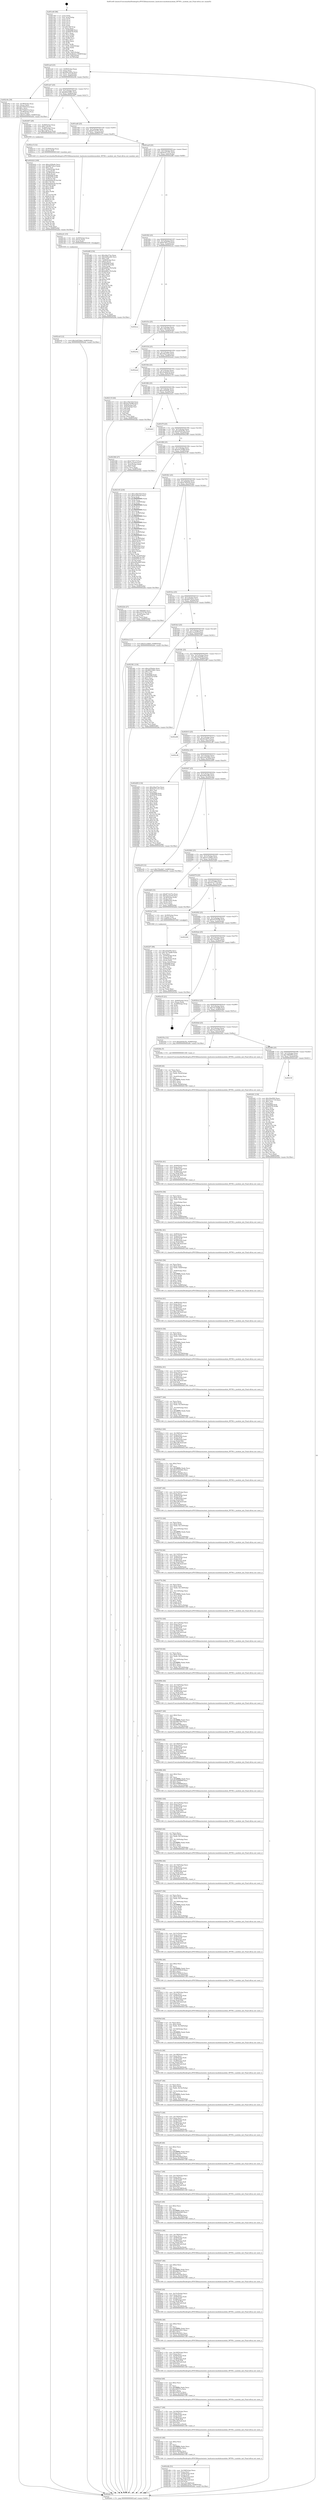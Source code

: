digraph "0x401e40" {
  label = "0x401e40 (/mnt/c/Users/mathe/Desktop/tcc/POCII/binaries/extr_hashcatsrcmodulesmodule_09700.c_module_init_Final-ollvm.out::main(0))"
  labelloc = "t"
  node[shape=record]

  Entry [label="",width=0.3,height=0.3,shape=circle,fillcolor=black,style=filled]
  "0x401ea0" [label="{
     0x401ea0 [23]\l
     | [instrs]\l
     &nbsp;&nbsp;0x401ea0 \<+3\>: mov -0x68(%rbp),%eax\l
     &nbsp;&nbsp;0x401ea3 \<+2\>: mov %eax,%ecx\l
     &nbsp;&nbsp;0x401ea5 \<+6\>: sub $0x84b1d55e,%ecx\l
     &nbsp;&nbsp;0x401eab \<+3\>: mov %eax,-0x7c(%rbp)\l
     &nbsp;&nbsp;0x401eae \<+3\>: mov %ecx,-0x80(%rbp)\l
     &nbsp;&nbsp;0x401eb1 \<+6\>: je 0000000000402c9e \<main+0xe5e\>\l
  }"]
  "0x402c9e" [label="{
     0x402c9e [39]\l
     | [instrs]\l
     &nbsp;&nbsp;0x402c9e \<+4\>: mov -0x38(%rbp),%rax\l
     &nbsp;&nbsp;0x402ca2 \<+2\>: mov (%rax),%ecx\l
     &nbsp;&nbsp;0x402ca4 \<+6\>: add $0x75442314,%ecx\l
     &nbsp;&nbsp;0x402caa \<+3\>: add $0x1,%ecx\l
     &nbsp;&nbsp;0x402cad \<+6\>: sub $0x75442314,%ecx\l
     &nbsp;&nbsp;0x402cb3 \<+4\>: mov -0x38(%rbp),%rax\l
     &nbsp;&nbsp;0x402cb7 \<+2\>: mov %ecx,(%rax)\l
     &nbsp;&nbsp;0x402cb9 \<+7\>: movl $0x51cc0b63,-0x68(%rbp)\l
     &nbsp;&nbsp;0x402cc0 \<+5\>: jmp 0000000000402efe \<main+0x10be\>\l
  }"]
  "0x401eb7" [label="{
     0x401eb7 [25]\l
     | [instrs]\l
     &nbsp;&nbsp;0x401eb7 \<+5\>: jmp 0000000000401ebc \<main+0x7c\>\l
     &nbsp;&nbsp;0x401ebc \<+3\>: mov -0x7c(%rbp),%eax\l
     &nbsp;&nbsp;0x401ebf \<+5\>: sub $0x86433961,%eax\l
     &nbsp;&nbsp;0x401ec4 \<+6\>: mov %eax,-0x84(%rbp)\l
     &nbsp;&nbsp;0x401eca \<+6\>: je 0000000000402407 \<main+0x5c7\>\l
  }"]
  Exit [label="",width=0.3,height=0.3,shape=circle,fillcolor=black,style=filled,peripheries=2]
  "0x402407" [label="{
     0x402407 [29]\l
     | [instrs]\l
     &nbsp;&nbsp;0x402407 \<+4\>: mov -0x48(%rbp),%rax\l
     &nbsp;&nbsp;0x40240b \<+6\>: movl $0x1,(%rax)\l
     &nbsp;&nbsp;0x402411 \<+4\>: mov -0x48(%rbp),%rax\l
     &nbsp;&nbsp;0x402415 \<+3\>: movslq (%rax),%rax\l
     &nbsp;&nbsp;0x402418 \<+7\>: imul $0x1d8,%rax,%rdi\l
     &nbsp;&nbsp;0x40241f \<+5\>: call 0000000000401050 \<malloc@plt\>\l
     | [calls]\l
     &nbsp;&nbsp;0x401050 \{1\} (unknown)\l
  }"]
  "0x401ed0" [label="{
     0x401ed0 [25]\l
     | [instrs]\l
     &nbsp;&nbsp;0x401ed0 \<+5\>: jmp 0000000000401ed5 \<main+0x95\>\l
     &nbsp;&nbsp;0x401ed5 \<+3\>: mov -0x7c(%rbp),%eax\l
     &nbsp;&nbsp;0x401ed8 \<+5\>: sub $0x8714c57a,%eax\l
     &nbsp;&nbsp;0x401edd \<+6\>: mov %eax,-0x88(%rbp)\l
     &nbsp;&nbsp;0x401ee3 \<+6\>: je 0000000000402cc5 \<main+0xe85\>\l
  }"]
  "0x402ce0" [label="{
     0x402ce0 [12]\l
     | [instrs]\l
     &nbsp;&nbsp;0x402ce0 \<+7\>: movl $0x3e453bb2,-0x68(%rbp)\l
     &nbsp;&nbsp;0x402ce7 \<+5\>: jmp 0000000000402efe \<main+0x10be\>\l
  }"]
  "0x402cc5" [label="{
     0x402cc5 [12]\l
     | [instrs]\l
     &nbsp;&nbsp;0x402cc5 \<+4\>: mov -0x40(%rbp),%rax\l
     &nbsp;&nbsp;0x402cc9 \<+3\>: mov (%rax),%rdi\l
     &nbsp;&nbsp;0x402ccc \<+5\>: call 0000000000401420 \<module_init\>\l
     | [calls]\l
     &nbsp;&nbsp;0x401420 \{1\} (/mnt/c/Users/mathe/Desktop/tcc/POCII/binaries/extr_hashcatsrcmodulesmodule_09700.c_module_init_Final-ollvm.out::module_init)\l
  }"]
  "0x401ee9" [label="{
     0x401ee9 [25]\l
     | [instrs]\l
     &nbsp;&nbsp;0x401ee9 \<+5\>: jmp 0000000000401eee \<main+0xae\>\l
     &nbsp;&nbsp;0x401eee \<+3\>: mov -0x7c(%rbp),%eax\l
     &nbsp;&nbsp;0x401ef1 \<+5\>: sub $0x9cd71331,%eax\l
     &nbsp;&nbsp;0x401ef6 \<+6\>: mov %eax,-0x8c(%rbp)\l
     &nbsp;&nbsp;0x401efc \<+6\>: je 0000000000402d8f \<main+0xf4f\>\l
  }"]
  "0x402cd1" [label="{
     0x402cd1 [15]\l
     | [instrs]\l
     &nbsp;&nbsp;0x402cd1 \<+4\>: mov -0x40(%rbp),%rax\l
     &nbsp;&nbsp;0x402cd5 \<+3\>: mov (%rax),%rax\l
     &nbsp;&nbsp;0x402cd8 \<+3\>: mov %rax,%rdi\l
     &nbsp;&nbsp;0x402cdb \<+5\>: call 0000000000401030 \<free@plt\>\l
     | [calls]\l
     &nbsp;&nbsp;0x401030 \{1\} (unknown)\l
  }"]
  "0x402d8f" [label="{
     0x402d8f [154]\l
     | [instrs]\l
     &nbsp;&nbsp;0x402d8f \<+5\>: mov $0xc4ba37ee,%eax\l
     &nbsp;&nbsp;0x402d94 \<+5\>: mov $0x429ece6b,%ecx\l
     &nbsp;&nbsp;0x402d99 \<+2\>: mov $0x1,%dl\l
     &nbsp;&nbsp;0x402d9b \<+4\>: mov -0x60(%rbp),%rsi\l
     &nbsp;&nbsp;0x402d9f \<+6\>: movl $0x0,(%rsi)\l
     &nbsp;&nbsp;0x402da5 \<+7\>: mov 0x4050b8,%edi\l
     &nbsp;&nbsp;0x402dac \<+8\>: mov 0x405078,%r8d\l
     &nbsp;&nbsp;0x402db4 \<+3\>: mov %edi,%r9d\l
     &nbsp;&nbsp;0x402db7 \<+7\>: sub $0xb490cc78,%r9d\l
     &nbsp;&nbsp;0x402dbe \<+4\>: sub $0x1,%r9d\l
     &nbsp;&nbsp;0x402dc2 \<+7\>: add $0xb490cc78,%r9d\l
     &nbsp;&nbsp;0x402dc9 \<+4\>: imul %r9d,%edi\l
     &nbsp;&nbsp;0x402dcd \<+3\>: and $0x1,%edi\l
     &nbsp;&nbsp;0x402dd0 \<+3\>: cmp $0x0,%edi\l
     &nbsp;&nbsp;0x402dd3 \<+4\>: sete %r10b\l
     &nbsp;&nbsp;0x402dd7 \<+4\>: cmp $0xa,%r8d\l
     &nbsp;&nbsp;0x402ddb \<+4\>: setl %r11b\l
     &nbsp;&nbsp;0x402ddf \<+3\>: mov %r10b,%bl\l
     &nbsp;&nbsp;0x402de2 \<+3\>: xor $0xff,%bl\l
     &nbsp;&nbsp;0x402de5 \<+3\>: mov %r11b,%r14b\l
     &nbsp;&nbsp;0x402de8 \<+4\>: xor $0xff,%r14b\l
     &nbsp;&nbsp;0x402dec \<+3\>: xor $0x0,%dl\l
     &nbsp;&nbsp;0x402def \<+3\>: mov %bl,%r15b\l
     &nbsp;&nbsp;0x402df2 \<+4\>: and $0x0,%r15b\l
     &nbsp;&nbsp;0x402df6 \<+3\>: and %dl,%r10b\l
     &nbsp;&nbsp;0x402df9 \<+3\>: mov %r14b,%r12b\l
     &nbsp;&nbsp;0x402dfc \<+4\>: and $0x0,%r12b\l
     &nbsp;&nbsp;0x402e00 \<+3\>: and %dl,%r11b\l
     &nbsp;&nbsp;0x402e03 \<+3\>: or %r10b,%r15b\l
     &nbsp;&nbsp;0x402e06 \<+3\>: or %r11b,%r12b\l
     &nbsp;&nbsp;0x402e09 \<+3\>: xor %r12b,%r15b\l
     &nbsp;&nbsp;0x402e0c \<+3\>: or %r14b,%bl\l
     &nbsp;&nbsp;0x402e0f \<+3\>: xor $0xff,%bl\l
     &nbsp;&nbsp;0x402e12 \<+3\>: or $0x0,%dl\l
     &nbsp;&nbsp;0x402e15 \<+2\>: and %dl,%bl\l
     &nbsp;&nbsp;0x402e17 \<+3\>: or %bl,%r15b\l
     &nbsp;&nbsp;0x402e1a \<+4\>: test $0x1,%r15b\l
     &nbsp;&nbsp;0x402e1e \<+3\>: cmovne %ecx,%eax\l
     &nbsp;&nbsp;0x402e21 \<+3\>: mov %eax,-0x68(%rbp)\l
     &nbsp;&nbsp;0x402e24 \<+5\>: jmp 0000000000402efe \<main+0x10be\>\l
  }"]
  "0x401f02" [label="{
     0x401f02 [25]\l
     | [instrs]\l
     &nbsp;&nbsp;0x401f02 \<+5\>: jmp 0000000000401f07 \<main+0xc7\>\l
     &nbsp;&nbsp;0x401f07 \<+3\>: mov -0x7c(%rbp),%eax\l
     &nbsp;&nbsp;0x401f0a \<+5\>: sub $0xb709717f,%eax\l
     &nbsp;&nbsp;0x401f0f \<+6\>: mov %eax,-0x90(%rbp)\l
     &nbsp;&nbsp;0x401f15 \<+6\>: je 0000000000402cec \<main+0xeac\>\l
  }"]
  "0x402c6b" [label="{
     0x402c6b [51]\l
     | [instrs]\l
     &nbsp;&nbsp;0x402c6b \<+6\>: mov -0x168(%rbp),%ecx\l
     &nbsp;&nbsp;0x402c71 \<+3\>: imul %eax,%ecx\l
     &nbsp;&nbsp;0x402c74 \<+4\>: mov -0x40(%rbp),%rdi\l
     &nbsp;&nbsp;0x402c78 \<+3\>: mov (%rdi),%rdi\l
     &nbsp;&nbsp;0x402c7b \<+4\>: mov -0x38(%rbp),%r8\l
     &nbsp;&nbsp;0x402c7f \<+3\>: movslq (%r8),%r8\l
     &nbsp;&nbsp;0x402c82 \<+7\>: imul $0x1d8,%r8,%r8\l
     &nbsp;&nbsp;0x402c89 \<+3\>: add %r8,%rdi\l
     &nbsp;&nbsp;0x402c8c \<+6\>: mov %ecx,0x1d0(%rdi)\l
     &nbsp;&nbsp;0x402c92 \<+7\>: movl $0x84b1d55e,-0x68(%rbp)\l
     &nbsp;&nbsp;0x402c99 \<+5\>: jmp 0000000000402efe \<main+0x10be\>\l
  }"]
  "0x402cec" [label="{
     0x402cec\l
  }", style=dashed]
  "0x401f1b" [label="{
     0x401f1b [25]\l
     | [instrs]\l
     &nbsp;&nbsp;0x401f1b \<+5\>: jmp 0000000000401f20 \<main+0xe0\>\l
     &nbsp;&nbsp;0x401f20 \<+3\>: mov -0x7c(%rbp),%eax\l
     &nbsp;&nbsp;0x401f23 \<+5\>: sub $0xc19b1024,%eax\l
     &nbsp;&nbsp;0x401f28 \<+6\>: mov %eax,-0x94(%rbp)\l
     &nbsp;&nbsp;0x401f2e \<+6\>: je 0000000000402e4a \<main+0x100a\>\l
  }"]
  "0x402c43" [label="{
     0x402c43 [40]\l
     | [instrs]\l
     &nbsp;&nbsp;0x402c43 \<+5\>: mov $0x2,%ecx\l
     &nbsp;&nbsp;0x402c48 \<+1\>: cltd\l
     &nbsp;&nbsp;0x402c49 \<+2\>: idiv %ecx\l
     &nbsp;&nbsp;0x402c4b \<+6\>: imul $0xfffffffe,%edx,%ecx\l
     &nbsp;&nbsp;0x402c51 \<+6\>: sub $0xb3920da,%ecx\l
     &nbsp;&nbsp;0x402c57 \<+3\>: add $0x1,%ecx\l
     &nbsp;&nbsp;0x402c5a \<+6\>: add $0xb3920da,%ecx\l
     &nbsp;&nbsp;0x402c60 \<+6\>: mov %ecx,-0x168(%rbp)\l
     &nbsp;&nbsp;0x402c66 \<+5\>: call 0000000000401160 \<next_i\>\l
     | [calls]\l
     &nbsp;&nbsp;0x401160 \{1\} (/mnt/c/Users/mathe/Desktop/tcc/POCII/binaries/extr_hashcatsrcmodulesmodule_09700.c_module_init_Final-ollvm.out::next_i)\l
  }"]
  "0x402e4a" [label="{
     0x402e4a\l
  }", style=dashed]
  "0x401f34" [label="{
     0x401f34 [25]\l
     | [instrs]\l
     &nbsp;&nbsp;0x401f34 \<+5\>: jmp 0000000000401f39 \<main+0xf9\>\l
     &nbsp;&nbsp;0x401f39 \<+3\>: mov -0x7c(%rbp),%eax\l
     &nbsp;&nbsp;0x401f3c \<+5\>: sub $0xc4ba37ee,%eax\l
     &nbsp;&nbsp;0x401f41 \<+6\>: mov %eax,-0x98(%rbp)\l
     &nbsp;&nbsp;0x401f47 \<+6\>: je 0000000000402eed \<main+0x10ad\>\l
  }"]
  "0x402c17" [label="{
     0x402c17 [44]\l
     | [instrs]\l
     &nbsp;&nbsp;0x402c17 \<+6\>: mov -0x164(%rbp),%ecx\l
     &nbsp;&nbsp;0x402c1d \<+3\>: imul %eax,%ecx\l
     &nbsp;&nbsp;0x402c20 \<+4\>: mov -0x40(%rbp),%rdi\l
     &nbsp;&nbsp;0x402c24 \<+3\>: mov (%rdi),%rdi\l
     &nbsp;&nbsp;0x402c27 \<+4\>: mov -0x38(%rbp),%r8\l
     &nbsp;&nbsp;0x402c2b \<+3\>: movslq (%r8),%r8\l
     &nbsp;&nbsp;0x402c2e \<+7\>: imul $0x1d8,%r8,%r8\l
     &nbsp;&nbsp;0x402c35 \<+3\>: add %r8,%rdi\l
     &nbsp;&nbsp;0x402c38 \<+6\>: mov %ecx,0x1cc(%rdi)\l
     &nbsp;&nbsp;0x402c3e \<+5\>: call 0000000000401160 \<next_i\>\l
     | [calls]\l
     &nbsp;&nbsp;0x401160 \{1\} (/mnt/c/Users/mathe/Desktop/tcc/POCII/binaries/extr_hashcatsrcmodulesmodule_09700.c_module_init_Final-ollvm.out::next_i)\l
  }"]
  "0x402eed" [label="{
     0x402eed\l
  }", style=dashed]
  "0x401f4d" [label="{
     0x401f4d [25]\l
     | [instrs]\l
     &nbsp;&nbsp;0x401f4d \<+5\>: jmp 0000000000401f52 \<main+0x112\>\l
     &nbsp;&nbsp;0x401f52 \<+3\>: mov -0x7c(%rbp),%eax\l
     &nbsp;&nbsp;0x401f55 \<+5\>: sub $0xc6a4bd1d,%eax\l
     &nbsp;&nbsp;0x401f5a \<+6\>: mov %eax,-0x9c(%rbp)\l
     &nbsp;&nbsp;0x401f60 \<+6\>: je 0000000000402119 \<main+0x2d9\>\l
  }"]
  "0x402bef" [label="{
     0x402bef [40]\l
     | [instrs]\l
     &nbsp;&nbsp;0x402bef \<+5\>: mov $0x2,%ecx\l
     &nbsp;&nbsp;0x402bf4 \<+1\>: cltd\l
     &nbsp;&nbsp;0x402bf5 \<+2\>: idiv %ecx\l
     &nbsp;&nbsp;0x402bf7 \<+6\>: imul $0xfffffffe,%edx,%ecx\l
     &nbsp;&nbsp;0x402bfd \<+6\>: sub $0xcf291f7a,%ecx\l
     &nbsp;&nbsp;0x402c03 \<+3\>: add $0x1,%ecx\l
     &nbsp;&nbsp;0x402c06 \<+6\>: add $0xcf291f7a,%ecx\l
     &nbsp;&nbsp;0x402c0c \<+6\>: mov %ecx,-0x164(%rbp)\l
     &nbsp;&nbsp;0x402c12 \<+5\>: call 0000000000401160 \<next_i\>\l
     | [calls]\l
     &nbsp;&nbsp;0x401160 \{1\} (/mnt/c/Users/mathe/Desktop/tcc/POCII/binaries/extr_hashcatsrcmodulesmodule_09700.c_module_init_Final-ollvm.out::next_i)\l
  }"]
  "0x402119" [label="{
     0x402119 [44]\l
     | [instrs]\l
     &nbsp;&nbsp;0x402119 \<+5\>: mov $0xc19b1024,%eax\l
     &nbsp;&nbsp;0x40211e \<+5\>: mov $0xd3e7b588,%ecx\l
     &nbsp;&nbsp;0x402123 \<+3\>: mov -0x62(%rbp),%dl\l
     &nbsp;&nbsp;0x402126 \<+4\>: mov -0x61(%rbp),%sil\l
     &nbsp;&nbsp;0x40212a \<+3\>: mov %dl,%dil\l
     &nbsp;&nbsp;0x40212d \<+3\>: and %sil,%dil\l
     &nbsp;&nbsp;0x402130 \<+3\>: xor %sil,%dl\l
     &nbsp;&nbsp;0x402133 \<+3\>: or %dl,%dil\l
     &nbsp;&nbsp;0x402136 \<+4\>: test $0x1,%dil\l
     &nbsp;&nbsp;0x40213a \<+3\>: cmovne %ecx,%eax\l
     &nbsp;&nbsp;0x40213d \<+3\>: mov %eax,-0x68(%rbp)\l
     &nbsp;&nbsp;0x402140 \<+5\>: jmp 0000000000402efe \<main+0x10be\>\l
  }"]
  "0x401f66" [label="{
     0x401f66 [25]\l
     | [instrs]\l
     &nbsp;&nbsp;0x401f66 \<+5\>: jmp 0000000000401f6b \<main+0x12b\>\l
     &nbsp;&nbsp;0x401f6b \<+3\>: mov -0x7c(%rbp),%eax\l
     &nbsp;&nbsp;0x401f6e \<+5\>: sub $0xca550e9c,%eax\l
     &nbsp;&nbsp;0x401f73 \<+6\>: mov %eax,-0xa0(%rbp)\l
     &nbsp;&nbsp;0x401f79 \<+6\>: je 0000000000402eb3 \<main+0x1073\>\l
  }"]
  "0x402efe" [label="{
     0x402efe [5]\l
     | [instrs]\l
     &nbsp;&nbsp;0x402efe \<+5\>: jmp 0000000000401ea0 \<main+0x60\>\l
  }"]
  "0x401e40" [label="{
     0x401e40 [96]\l
     | [instrs]\l
     &nbsp;&nbsp;0x401e40 \<+1\>: push %rbp\l
     &nbsp;&nbsp;0x401e41 \<+3\>: mov %rsp,%rbp\l
     &nbsp;&nbsp;0x401e44 \<+2\>: push %r15\l
     &nbsp;&nbsp;0x401e46 \<+2\>: push %r14\l
     &nbsp;&nbsp;0x401e48 \<+2\>: push %r13\l
     &nbsp;&nbsp;0x401e4a \<+2\>: push %r12\l
     &nbsp;&nbsp;0x401e4c \<+1\>: push %rbx\l
     &nbsp;&nbsp;0x401e4d \<+7\>: sub $0x148,%rsp\l
     &nbsp;&nbsp;0x401e54 \<+2\>: xor %eax,%eax\l
     &nbsp;&nbsp;0x401e56 \<+7\>: mov 0x4050b8,%ecx\l
     &nbsp;&nbsp;0x401e5d \<+7\>: mov 0x405078,%edx\l
     &nbsp;&nbsp;0x401e64 \<+3\>: sub $0x1,%eax\l
     &nbsp;&nbsp;0x401e67 \<+3\>: mov %ecx,%r8d\l
     &nbsp;&nbsp;0x401e6a \<+3\>: add %eax,%r8d\l
     &nbsp;&nbsp;0x401e6d \<+4\>: imul %r8d,%ecx\l
     &nbsp;&nbsp;0x401e71 \<+3\>: and $0x1,%ecx\l
     &nbsp;&nbsp;0x401e74 \<+3\>: cmp $0x0,%ecx\l
     &nbsp;&nbsp;0x401e77 \<+4\>: sete %r9b\l
     &nbsp;&nbsp;0x401e7b \<+4\>: and $0x1,%r9b\l
     &nbsp;&nbsp;0x401e7f \<+4\>: mov %r9b,-0x62(%rbp)\l
     &nbsp;&nbsp;0x401e83 \<+3\>: cmp $0xa,%edx\l
     &nbsp;&nbsp;0x401e86 \<+4\>: setl %r9b\l
     &nbsp;&nbsp;0x401e8a \<+4\>: and $0x1,%r9b\l
     &nbsp;&nbsp;0x401e8e \<+4\>: mov %r9b,-0x61(%rbp)\l
     &nbsp;&nbsp;0x401e92 \<+7\>: movl $0xc6a4bd1d,-0x68(%rbp)\l
     &nbsp;&nbsp;0x401e99 \<+3\>: mov %edi,-0x6c(%rbp)\l
     &nbsp;&nbsp;0x401e9c \<+4\>: mov %rsi,-0x78(%rbp)\l
  }"]
  "0x402bc3" [label="{
     0x402bc3 [44]\l
     | [instrs]\l
     &nbsp;&nbsp;0x402bc3 \<+6\>: mov -0x160(%rbp),%ecx\l
     &nbsp;&nbsp;0x402bc9 \<+3\>: imul %eax,%ecx\l
     &nbsp;&nbsp;0x402bcc \<+4\>: mov -0x40(%rbp),%rdi\l
     &nbsp;&nbsp;0x402bd0 \<+3\>: mov (%rdi),%rdi\l
     &nbsp;&nbsp;0x402bd3 \<+4\>: mov -0x38(%rbp),%r8\l
     &nbsp;&nbsp;0x402bd7 \<+3\>: movslq (%r8),%r8\l
     &nbsp;&nbsp;0x402bda \<+7\>: imul $0x1d8,%r8,%r8\l
     &nbsp;&nbsp;0x402be1 \<+3\>: add %r8,%rdi\l
     &nbsp;&nbsp;0x402be4 \<+6\>: mov %ecx,0x1c8(%rdi)\l
     &nbsp;&nbsp;0x402bea \<+5\>: call 0000000000401160 \<next_i\>\l
     | [calls]\l
     &nbsp;&nbsp;0x401160 \{1\} (/mnt/c/Users/mathe/Desktop/tcc/POCII/binaries/extr_hashcatsrcmodulesmodule_09700.c_module_init_Final-ollvm.out::next_i)\l
  }"]
  "0x402eb3" [label="{
     0x402eb3\l
  }", style=dashed]
  "0x401f7f" [label="{
     0x401f7f [25]\l
     | [instrs]\l
     &nbsp;&nbsp;0x401f7f \<+5\>: jmp 0000000000401f84 \<main+0x144\>\l
     &nbsp;&nbsp;0x401f84 \<+3\>: mov -0x7c(%rbp),%eax\l
     &nbsp;&nbsp;0x401f87 \<+5\>: sub $0xd293b35a,%eax\l
     &nbsp;&nbsp;0x401f8c \<+6\>: mov %eax,-0xa4(%rbp)\l
     &nbsp;&nbsp;0x401f92 \<+6\>: je 0000000000402366 \<main+0x526\>\l
  }"]
  "0x402b9b" [label="{
     0x402b9b [40]\l
     | [instrs]\l
     &nbsp;&nbsp;0x402b9b \<+5\>: mov $0x2,%ecx\l
     &nbsp;&nbsp;0x402ba0 \<+1\>: cltd\l
     &nbsp;&nbsp;0x402ba1 \<+2\>: idiv %ecx\l
     &nbsp;&nbsp;0x402ba3 \<+6\>: imul $0xfffffffe,%edx,%ecx\l
     &nbsp;&nbsp;0x402ba9 \<+6\>: add $0x62be2451,%ecx\l
     &nbsp;&nbsp;0x402baf \<+3\>: add $0x1,%ecx\l
     &nbsp;&nbsp;0x402bb2 \<+6\>: sub $0x62be2451,%ecx\l
     &nbsp;&nbsp;0x402bb8 \<+6\>: mov %ecx,-0x160(%rbp)\l
     &nbsp;&nbsp;0x402bbe \<+5\>: call 0000000000401160 \<next_i\>\l
     | [calls]\l
     &nbsp;&nbsp;0x401160 \{1\} (/mnt/c/Users/mathe/Desktop/tcc/POCII/binaries/extr_hashcatsrcmodulesmodule_09700.c_module_init_Final-ollvm.out::next_i)\l
  }"]
  "0x402366" [label="{
     0x402366 [27]\l
     | [instrs]\l
     &nbsp;&nbsp;0x402366 \<+5\>: mov $0xb709717f,%eax\l
     &nbsp;&nbsp;0x40236b \<+5\>: mov $0x1ea3d39,%ecx\l
     &nbsp;&nbsp;0x402370 \<+3\>: mov -0x2c(%rbp),%edx\l
     &nbsp;&nbsp;0x402373 \<+3\>: cmp $0x0,%edx\l
     &nbsp;&nbsp;0x402376 \<+3\>: cmove %ecx,%eax\l
     &nbsp;&nbsp;0x402379 \<+3\>: mov %eax,-0x68(%rbp)\l
     &nbsp;&nbsp;0x40237c \<+5\>: jmp 0000000000402efe \<main+0x10be\>\l
  }"]
  "0x401f98" [label="{
     0x401f98 [25]\l
     | [instrs]\l
     &nbsp;&nbsp;0x401f98 \<+5\>: jmp 0000000000401f9d \<main+0x15d\>\l
     &nbsp;&nbsp;0x401f9d \<+3\>: mov -0x7c(%rbp),%eax\l
     &nbsp;&nbsp;0x401fa0 \<+5\>: sub $0xd3e7b588,%eax\l
     &nbsp;&nbsp;0x401fa5 \<+6\>: mov %eax,-0xa8(%rbp)\l
     &nbsp;&nbsp;0x401fab \<+6\>: je 0000000000402145 \<main+0x305\>\l
  }"]
  "0x402b6f" [label="{
     0x402b6f [44]\l
     | [instrs]\l
     &nbsp;&nbsp;0x402b6f \<+6\>: mov -0x15c(%rbp),%ecx\l
     &nbsp;&nbsp;0x402b75 \<+3\>: imul %eax,%ecx\l
     &nbsp;&nbsp;0x402b78 \<+4\>: mov -0x40(%rbp),%rdi\l
     &nbsp;&nbsp;0x402b7c \<+3\>: mov (%rdi),%rdi\l
     &nbsp;&nbsp;0x402b7f \<+4\>: mov -0x38(%rbp),%r8\l
     &nbsp;&nbsp;0x402b83 \<+3\>: movslq (%r8),%r8\l
     &nbsp;&nbsp;0x402b86 \<+7\>: imul $0x1d8,%r8,%r8\l
     &nbsp;&nbsp;0x402b8d \<+3\>: add %r8,%rdi\l
     &nbsp;&nbsp;0x402b90 \<+6\>: mov %ecx,0x190(%rdi)\l
     &nbsp;&nbsp;0x402b96 \<+5\>: call 0000000000401160 \<next_i\>\l
     | [calls]\l
     &nbsp;&nbsp;0x401160 \{1\} (/mnt/c/Users/mathe/Desktop/tcc/POCII/binaries/extr_hashcatsrcmodulesmodule_09700.c_module_init_Final-ollvm.out::next_i)\l
  }"]
  "0x402145" [label="{
     0x402145 [230]\l
     | [instrs]\l
     &nbsp;&nbsp;0x402145 \<+5\>: mov $0xc19b1024,%eax\l
     &nbsp;&nbsp;0x40214a \<+5\>: mov $0xd7f95b24,%ecx\l
     &nbsp;&nbsp;0x40214f \<+3\>: mov %rsp,%rdx\l
     &nbsp;&nbsp;0x402152 \<+4\>: add $0xfffffffffffffff0,%rdx\l
     &nbsp;&nbsp;0x402156 \<+3\>: mov %rdx,%rsp\l
     &nbsp;&nbsp;0x402159 \<+4\>: mov %rdx,-0x60(%rbp)\l
     &nbsp;&nbsp;0x40215d \<+3\>: mov %rsp,%rdx\l
     &nbsp;&nbsp;0x402160 \<+4\>: add $0xfffffffffffffff0,%rdx\l
     &nbsp;&nbsp;0x402164 \<+3\>: mov %rdx,%rsp\l
     &nbsp;&nbsp;0x402167 \<+3\>: mov %rsp,%rsi\l
     &nbsp;&nbsp;0x40216a \<+4\>: add $0xfffffffffffffff0,%rsi\l
     &nbsp;&nbsp;0x40216e \<+3\>: mov %rsi,%rsp\l
     &nbsp;&nbsp;0x402171 \<+4\>: mov %rsi,-0x58(%rbp)\l
     &nbsp;&nbsp;0x402175 \<+3\>: mov %rsp,%rsi\l
     &nbsp;&nbsp;0x402178 \<+4\>: add $0xfffffffffffffff0,%rsi\l
     &nbsp;&nbsp;0x40217c \<+3\>: mov %rsi,%rsp\l
     &nbsp;&nbsp;0x40217f \<+4\>: mov %rsi,-0x50(%rbp)\l
     &nbsp;&nbsp;0x402183 \<+3\>: mov %rsp,%rsi\l
     &nbsp;&nbsp;0x402186 \<+4\>: add $0xfffffffffffffff0,%rsi\l
     &nbsp;&nbsp;0x40218a \<+3\>: mov %rsi,%rsp\l
     &nbsp;&nbsp;0x40218d \<+4\>: mov %rsi,-0x48(%rbp)\l
     &nbsp;&nbsp;0x402191 \<+3\>: mov %rsp,%rsi\l
     &nbsp;&nbsp;0x402194 \<+4\>: add $0xfffffffffffffff0,%rsi\l
     &nbsp;&nbsp;0x402198 \<+3\>: mov %rsi,%rsp\l
     &nbsp;&nbsp;0x40219b \<+4\>: mov %rsi,-0x40(%rbp)\l
     &nbsp;&nbsp;0x40219f \<+3\>: mov %rsp,%rsi\l
     &nbsp;&nbsp;0x4021a2 \<+4\>: add $0xfffffffffffffff0,%rsi\l
     &nbsp;&nbsp;0x4021a6 \<+3\>: mov %rsi,%rsp\l
     &nbsp;&nbsp;0x4021a9 \<+4\>: mov %rsi,-0x38(%rbp)\l
     &nbsp;&nbsp;0x4021ad \<+4\>: mov -0x60(%rbp),%rsi\l
     &nbsp;&nbsp;0x4021b1 \<+6\>: movl $0x0,(%rsi)\l
     &nbsp;&nbsp;0x4021b7 \<+3\>: mov -0x6c(%rbp),%edi\l
     &nbsp;&nbsp;0x4021ba \<+2\>: mov %edi,(%rdx)\l
     &nbsp;&nbsp;0x4021bc \<+4\>: mov -0x58(%rbp),%rsi\l
     &nbsp;&nbsp;0x4021c0 \<+4\>: mov -0x78(%rbp),%r8\l
     &nbsp;&nbsp;0x4021c4 \<+3\>: mov %r8,(%rsi)\l
     &nbsp;&nbsp;0x4021c7 \<+3\>: cmpl $0x2,(%rdx)\l
     &nbsp;&nbsp;0x4021ca \<+4\>: setne %r9b\l
     &nbsp;&nbsp;0x4021ce \<+4\>: and $0x1,%r9b\l
     &nbsp;&nbsp;0x4021d2 \<+4\>: mov %r9b,-0x2d(%rbp)\l
     &nbsp;&nbsp;0x4021d6 \<+8\>: mov 0x4050b8,%r10d\l
     &nbsp;&nbsp;0x4021de \<+8\>: mov 0x405078,%r11d\l
     &nbsp;&nbsp;0x4021e6 \<+3\>: mov %r10d,%ebx\l
     &nbsp;&nbsp;0x4021e9 \<+6\>: sub $0xb20ba8df,%ebx\l
     &nbsp;&nbsp;0x4021ef \<+3\>: sub $0x1,%ebx\l
     &nbsp;&nbsp;0x4021f2 \<+6\>: add $0xb20ba8df,%ebx\l
     &nbsp;&nbsp;0x4021f8 \<+4\>: imul %ebx,%r10d\l
     &nbsp;&nbsp;0x4021fc \<+4\>: and $0x1,%r10d\l
     &nbsp;&nbsp;0x402200 \<+4\>: cmp $0x0,%r10d\l
     &nbsp;&nbsp;0x402204 \<+4\>: sete %r9b\l
     &nbsp;&nbsp;0x402208 \<+4\>: cmp $0xa,%r11d\l
     &nbsp;&nbsp;0x40220c \<+4\>: setl %r14b\l
     &nbsp;&nbsp;0x402210 \<+3\>: mov %r9b,%r15b\l
     &nbsp;&nbsp;0x402213 \<+3\>: and %r14b,%r15b\l
     &nbsp;&nbsp;0x402216 \<+3\>: xor %r14b,%r9b\l
     &nbsp;&nbsp;0x402219 \<+3\>: or %r9b,%r15b\l
     &nbsp;&nbsp;0x40221c \<+4\>: test $0x1,%r15b\l
     &nbsp;&nbsp;0x402220 \<+3\>: cmovne %ecx,%eax\l
     &nbsp;&nbsp;0x402223 \<+3\>: mov %eax,-0x68(%rbp)\l
     &nbsp;&nbsp;0x402226 \<+5\>: jmp 0000000000402efe \<main+0x10be\>\l
  }"]
  "0x401fb1" [label="{
     0x401fb1 [25]\l
     | [instrs]\l
     &nbsp;&nbsp;0x401fb1 \<+5\>: jmp 0000000000401fb6 \<main+0x176\>\l
     &nbsp;&nbsp;0x401fb6 \<+3\>: mov -0x7c(%rbp),%eax\l
     &nbsp;&nbsp;0x401fb9 \<+5\>: sub $0xd7f95b24,%eax\l
     &nbsp;&nbsp;0x401fbe \<+6\>: mov %eax,-0xac(%rbp)\l
     &nbsp;&nbsp;0x401fc4 \<+6\>: je 000000000040222b \<main+0x3eb\>\l
  }"]
  "0x402b47" [label="{
     0x402b47 [40]\l
     | [instrs]\l
     &nbsp;&nbsp;0x402b47 \<+5\>: mov $0x2,%ecx\l
     &nbsp;&nbsp;0x402b4c \<+1\>: cltd\l
     &nbsp;&nbsp;0x402b4d \<+2\>: idiv %ecx\l
     &nbsp;&nbsp;0x402b4f \<+6\>: imul $0xfffffffe,%edx,%ecx\l
     &nbsp;&nbsp;0x402b55 \<+6\>: sub $0xafdd35ea,%ecx\l
     &nbsp;&nbsp;0x402b5b \<+3\>: add $0x1,%ecx\l
     &nbsp;&nbsp;0x402b5e \<+6\>: add $0xafdd35ea,%ecx\l
     &nbsp;&nbsp;0x402b64 \<+6\>: mov %ecx,-0x15c(%rbp)\l
     &nbsp;&nbsp;0x402b6a \<+5\>: call 0000000000401160 \<next_i\>\l
     | [calls]\l
     &nbsp;&nbsp;0x401160 \{1\} (/mnt/c/Users/mathe/Desktop/tcc/POCII/binaries/extr_hashcatsrcmodulesmodule_09700.c_module_init_Final-ollvm.out::next_i)\l
  }"]
  "0x40222b" [label="{
     0x40222b [27]\l
     | [instrs]\l
     &nbsp;&nbsp;0x40222b \<+5\>: mov $0x7f800f95,%eax\l
     &nbsp;&nbsp;0x402230 \<+5\>: mov $0x55370790,%ecx\l
     &nbsp;&nbsp;0x402235 \<+3\>: mov -0x2d(%rbp),%dl\l
     &nbsp;&nbsp;0x402238 \<+3\>: test $0x1,%dl\l
     &nbsp;&nbsp;0x40223b \<+3\>: cmovne %ecx,%eax\l
     &nbsp;&nbsp;0x40223e \<+3\>: mov %eax,-0x68(%rbp)\l
     &nbsp;&nbsp;0x402241 \<+5\>: jmp 0000000000402efe \<main+0x10be\>\l
  }"]
  "0x401fca" [label="{
     0x401fca [25]\l
     | [instrs]\l
     &nbsp;&nbsp;0x401fca \<+5\>: jmp 0000000000401fcf \<main+0x18f\>\l
     &nbsp;&nbsp;0x401fcf \<+3\>: mov -0x7c(%rbp),%eax\l
     &nbsp;&nbsp;0x401fd2 \<+5\>: sub $0xfb0720c2,%eax\l
     &nbsp;&nbsp;0x401fd7 \<+6\>: mov %eax,-0xb0(%rbp)\l
     &nbsp;&nbsp;0x401fdd \<+6\>: je 00000000004024cd \<main+0x68d\>\l
  }"]
  "0x402b1b" [label="{
     0x402b1b [44]\l
     | [instrs]\l
     &nbsp;&nbsp;0x402b1b \<+6\>: mov -0x158(%rbp),%ecx\l
     &nbsp;&nbsp;0x402b21 \<+3\>: imul %eax,%ecx\l
     &nbsp;&nbsp;0x402b24 \<+4\>: mov -0x40(%rbp),%rdi\l
     &nbsp;&nbsp;0x402b28 \<+3\>: mov (%rdi),%rdi\l
     &nbsp;&nbsp;0x402b2b \<+4\>: mov -0x38(%rbp),%r8\l
     &nbsp;&nbsp;0x402b2f \<+3\>: movslq (%r8),%r8\l
     &nbsp;&nbsp;0x402b32 \<+7\>: imul $0x1d8,%r8,%r8\l
     &nbsp;&nbsp;0x402b39 \<+3\>: add %r8,%rdi\l
     &nbsp;&nbsp;0x402b3c \<+6\>: mov %ecx,0x18c(%rdi)\l
     &nbsp;&nbsp;0x402b42 \<+5\>: call 0000000000401160 \<next_i\>\l
     | [calls]\l
     &nbsp;&nbsp;0x401160 \{1\} (/mnt/c/Users/mathe/Desktop/tcc/POCII/binaries/extr_hashcatsrcmodulesmodule_09700.c_module_init_Final-ollvm.out::next_i)\l
  }"]
  "0x4024cd" [label="{
     0x4024cd [12]\l
     | [instrs]\l
     &nbsp;&nbsp;0x4024cd \<+7\>: movl $0x51cc0b63,-0x68(%rbp)\l
     &nbsp;&nbsp;0x4024d4 \<+5\>: jmp 0000000000402efe \<main+0x10be\>\l
  }"]
  "0x401fe3" [label="{
     0x401fe3 [25]\l
     | [instrs]\l
     &nbsp;&nbsp;0x401fe3 \<+5\>: jmp 0000000000401fe8 \<main+0x1a8\>\l
     &nbsp;&nbsp;0x401fe8 \<+3\>: mov -0x7c(%rbp),%eax\l
     &nbsp;&nbsp;0x401feb \<+5\>: sub $0x1ea3d39,%eax\l
     &nbsp;&nbsp;0x401ff0 \<+6\>: mov %eax,-0xb4(%rbp)\l
     &nbsp;&nbsp;0x401ff6 \<+6\>: je 0000000000402381 \<main+0x541\>\l
  }"]
  "0x402af3" [label="{
     0x402af3 [40]\l
     | [instrs]\l
     &nbsp;&nbsp;0x402af3 \<+5\>: mov $0x2,%ecx\l
     &nbsp;&nbsp;0x402af8 \<+1\>: cltd\l
     &nbsp;&nbsp;0x402af9 \<+2\>: idiv %ecx\l
     &nbsp;&nbsp;0x402afb \<+6\>: imul $0xfffffffe,%edx,%ecx\l
     &nbsp;&nbsp;0x402b01 \<+6\>: add $0x4e9ab940,%ecx\l
     &nbsp;&nbsp;0x402b07 \<+3\>: add $0x1,%ecx\l
     &nbsp;&nbsp;0x402b0a \<+6\>: sub $0x4e9ab940,%ecx\l
     &nbsp;&nbsp;0x402b10 \<+6\>: mov %ecx,-0x158(%rbp)\l
     &nbsp;&nbsp;0x402b16 \<+5\>: call 0000000000401160 \<next_i\>\l
     | [calls]\l
     &nbsp;&nbsp;0x401160 \{1\} (/mnt/c/Users/mathe/Desktop/tcc/POCII/binaries/extr_hashcatsrcmodulesmodule_09700.c_module_init_Final-ollvm.out::next_i)\l
  }"]
  "0x402381" [label="{
     0x402381 [134]\l
     | [instrs]\l
     &nbsp;&nbsp;0x402381 \<+5\>: mov $0xca550e9c,%eax\l
     &nbsp;&nbsp;0x402386 \<+5\>: mov $0x86433961,%ecx\l
     &nbsp;&nbsp;0x40238b \<+2\>: mov $0x1,%dl\l
     &nbsp;&nbsp;0x40238d \<+2\>: xor %esi,%esi\l
     &nbsp;&nbsp;0x40238f \<+7\>: mov 0x4050b8,%edi\l
     &nbsp;&nbsp;0x402396 \<+8\>: mov 0x405078,%r8d\l
     &nbsp;&nbsp;0x40239e \<+3\>: sub $0x1,%esi\l
     &nbsp;&nbsp;0x4023a1 \<+3\>: mov %edi,%r9d\l
     &nbsp;&nbsp;0x4023a4 \<+3\>: add %esi,%r9d\l
     &nbsp;&nbsp;0x4023a7 \<+4\>: imul %r9d,%edi\l
     &nbsp;&nbsp;0x4023ab \<+3\>: and $0x1,%edi\l
     &nbsp;&nbsp;0x4023ae \<+3\>: cmp $0x0,%edi\l
     &nbsp;&nbsp;0x4023b1 \<+4\>: sete %r10b\l
     &nbsp;&nbsp;0x4023b5 \<+4\>: cmp $0xa,%r8d\l
     &nbsp;&nbsp;0x4023b9 \<+4\>: setl %r11b\l
     &nbsp;&nbsp;0x4023bd \<+3\>: mov %r10b,%bl\l
     &nbsp;&nbsp;0x4023c0 \<+3\>: xor $0xff,%bl\l
     &nbsp;&nbsp;0x4023c3 \<+3\>: mov %r11b,%r14b\l
     &nbsp;&nbsp;0x4023c6 \<+4\>: xor $0xff,%r14b\l
     &nbsp;&nbsp;0x4023ca \<+3\>: xor $0x1,%dl\l
     &nbsp;&nbsp;0x4023cd \<+3\>: mov %bl,%r15b\l
     &nbsp;&nbsp;0x4023d0 \<+4\>: and $0xff,%r15b\l
     &nbsp;&nbsp;0x4023d4 \<+3\>: and %dl,%r10b\l
     &nbsp;&nbsp;0x4023d7 \<+3\>: mov %r14b,%r12b\l
     &nbsp;&nbsp;0x4023da \<+4\>: and $0xff,%r12b\l
     &nbsp;&nbsp;0x4023de \<+3\>: and %dl,%r11b\l
     &nbsp;&nbsp;0x4023e1 \<+3\>: or %r10b,%r15b\l
     &nbsp;&nbsp;0x4023e4 \<+3\>: or %r11b,%r12b\l
     &nbsp;&nbsp;0x4023e7 \<+3\>: xor %r12b,%r15b\l
     &nbsp;&nbsp;0x4023ea \<+3\>: or %r14b,%bl\l
     &nbsp;&nbsp;0x4023ed \<+3\>: xor $0xff,%bl\l
     &nbsp;&nbsp;0x4023f0 \<+3\>: or $0x1,%dl\l
     &nbsp;&nbsp;0x4023f3 \<+2\>: and %dl,%bl\l
     &nbsp;&nbsp;0x4023f5 \<+3\>: or %bl,%r15b\l
     &nbsp;&nbsp;0x4023f8 \<+4\>: test $0x1,%r15b\l
     &nbsp;&nbsp;0x4023fc \<+3\>: cmovne %ecx,%eax\l
     &nbsp;&nbsp;0x4023ff \<+3\>: mov %eax,-0x68(%rbp)\l
     &nbsp;&nbsp;0x402402 \<+5\>: jmp 0000000000402efe \<main+0x10be\>\l
  }"]
  "0x401ffc" [label="{
     0x401ffc [25]\l
     | [instrs]\l
     &nbsp;&nbsp;0x401ffc \<+5\>: jmp 0000000000402001 \<main+0x1c1\>\l
     &nbsp;&nbsp;0x402001 \<+3\>: mov -0x7c(%rbp),%eax\l
     &nbsp;&nbsp;0x402004 \<+5\>: sub $0x32bd592,%eax\l
     &nbsp;&nbsp;0x402009 \<+6\>: mov %eax,-0xb8(%rbp)\l
     &nbsp;&nbsp;0x40200f \<+6\>: je 0000000000402e86 \<main+0x1046\>\l
  }"]
  "0x402ac7" [label="{
     0x402ac7 [44]\l
     | [instrs]\l
     &nbsp;&nbsp;0x402ac7 \<+6\>: mov -0x154(%rbp),%ecx\l
     &nbsp;&nbsp;0x402acd \<+3\>: imul %eax,%ecx\l
     &nbsp;&nbsp;0x402ad0 \<+4\>: mov -0x40(%rbp),%rdi\l
     &nbsp;&nbsp;0x402ad4 \<+3\>: mov (%rdi),%rdi\l
     &nbsp;&nbsp;0x402ad7 \<+4\>: mov -0x38(%rbp),%r8\l
     &nbsp;&nbsp;0x402adb \<+3\>: movslq (%r8),%r8\l
     &nbsp;&nbsp;0x402ade \<+7\>: imul $0x1d8,%r8,%r8\l
     &nbsp;&nbsp;0x402ae5 \<+3\>: add %r8,%rdi\l
     &nbsp;&nbsp;0x402ae8 \<+6\>: mov %ecx,0x188(%rdi)\l
     &nbsp;&nbsp;0x402aee \<+5\>: call 0000000000401160 \<next_i\>\l
     | [calls]\l
     &nbsp;&nbsp;0x401160 \{1\} (/mnt/c/Users/mathe/Desktop/tcc/POCII/binaries/extr_hashcatsrcmodulesmodule_09700.c_module_init_Final-ollvm.out::next_i)\l
  }"]
  "0x402e86" [label="{
     0x402e86\l
  }", style=dashed]
  "0x402015" [label="{
     0x402015 [25]\l
     | [instrs]\l
     &nbsp;&nbsp;0x402015 \<+5\>: jmp 000000000040201a \<main+0x1da\>\l
     &nbsp;&nbsp;0x40201a \<+3\>: mov -0x7c(%rbp),%eax\l
     &nbsp;&nbsp;0x40201d \<+5\>: sub $0x4b1b67e,%eax\l
     &nbsp;&nbsp;0x402022 \<+6\>: mov %eax,-0xbc(%rbp)\l
     &nbsp;&nbsp;0x402028 \<+6\>: je 0000000000402cf8 \<main+0xeb8\>\l
  }"]
  "0x402a9f" [label="{
     0x402a9f [40]\l
     | [instrs]\l
     &nbsp;&nbsp;0x402a9f \<+5\>: mov $0x2,%ecx\l
     &nbsp;&nbsp;0x402aa4 \<+1\>: cltd\l
     &nbsp;&nbsp;0x402aa5 \<+2\>: idiv %ecx\l
     &nbsp;&nbsp;0x402aa7 \<+6\>: imul $0xfffffffe,%edx,%ecx\l
     &nbsp;&nbsp;0x402aad \<+6\>: sub $0x4bba4ba2,%ecx\l
     &nbsp;&nbsp;0x402ab3 \<+3\>: add $0x1,%ecx\l
     &nbsp;&nbsp;0x402ab6 \<+6\>: add $0x4bba4ba2,%ecx\l
     &nbsp;&nbsp;0x402abc \<+6\>: mov %ecx,-0x154(%rbp)\l
     &nbsp;&nbsp;0x402ac2 \<+5\>: call 0000000000401160 \<next_i\>\l
     | [calls]\l
     &nbsp;&nbsp;0x401160 \{1\} (/mnt/c/Users/mathe/Desktop/tcc/POCII/binaries/extr_hashcatsrcmodulesmodule_09700.c_module_init_Final-ollvm.out::next_i)\l
  }"]
  "0x402cf8" [label="{
     0x402cf8\l
  }", style=dashed]
  "0x40202e" [label="{
     0x40202e [25]\l
     | [instrs]\l
     &nbsp;&nbsp;0x40202e \<+5\>: jmp 0000000000402033 \<main+0x1f3\>\l
     &nbsp;&nbsp;0x402033 \<+3\>: mov -0x7c(%rbp),%eax\l
     &nbsp;&nbsp;0x402036 \<+5\>: sub $0x3e453bb2,%eax\l
     &nbsp;&nbsp;0x40203b \<+6\>: mov %eax,-0xc0(%rbp)\l
     &nbsp;&nbsp;0x402041 \<+6\>: je 0000000000402d09 \<main+0xec9\>\l
  }"]
  "0x402a73" [label="{
     0x402a73 [44]\l
     | [instrs]\l
     &nbsp;&nbsp;0x402a73 \<+6\>: mov -0x150(%rbp),%ecx\l
     &nbsp;&nbsp;0x402a79 \<+3\>: imul %eax,%ecx\l
     &nbsp;&nbsp;0x402a7c \<+4\>: mov -0x40(%rbp),%rdi\l
     &nbsp;&nbsp;0x402a80 \<+3\>: mov (%rdi),%rdi\l
     &nbsp;&nbsp;0x402a83 \<+4\>: mov -0x38(%rbp),%r8\l
     &nbsp;&nbsp;0x402a87 \<+3\>: movslq (%r8),%r8\l
     &nbsp;&nbsp;0x402a8a \<+7\>: imul $0x1d8,%r8,%r8\l
     &nbsp;&nbsp;0x402a91 \<+3\>: add %r8,%rdi\l
     &nbsp;&nbsp;0x402a94 \<+6\>: mov %ecx,0x184(%rdi)\l
     &nbsp;&nbsp;0x402a9a \<+5\>: call 0000000000401160 \<next_i\>\l
     | [calls]\l
     &nbsp;&nbsp;0x401160 \{1\} (/mnt/c/Users/mathe/Desktop/tcc/POCII/binaries/extr_hashcatsrcmodulesmodule_09700.c_module_init_Final-ollvm.out::next_i)\l
  }"]
  "0x402d09" [label="{
     0x402d09 [134]\l
     | [instrs]\l
     &nbsp;&nbsp;0x402d09 \<+5\>: mov $0xc4ba37ee,%eax\l
     &nbsp;&nbsp;0x402d0e \<+5\>: mov $0x9cd71331,%ecx\l
     &nbsp;&nbsp;0x402d13 \<+2\>: mov $0x1,%dl\l
     &nbsp;&nbsp;0x402d15 \<+2\>: xor %esi,%esi\l
     &nbsp;&nbsp;0x402d17 \<+7\>: mov 0x4050b8,%edi\l
     &nbsp;&nbsp;0x402d1e \<+8\>: mov 0x405078,%r8d\l
     &nbsp;&nbsp;0x402d26 \<+3\>: sub $0x1,%esi\l
     &nbsp;&nbsp;0x402d29 \<+3\>: mov %edi,%r9d\l
     &nbsp;&nbsp;0x402d2c \<+3\>: add %esi,%r9d\l
     &nbsp;&nbsp;0x402d2f \<+4\>: imul %r9d,%edi\l
     &nbsp;&nbsp;0x402d33 \<+3\>: and $0x1,%edi\l
     &nbsp;&nbsp;0x402d36 \<+3\>: cmp $0x0,%edi\l
     &nbsp;&nbsp;0x402d39 \<+4\>: sete %r10b\l
     &nbsp;&nbsp;0x402d3d \<+4\>: cmp $0xa,%r8d\l
     &nbsp;&nbsp;0x402d41 \<+4\>: setl %r11b\l
     &nbsp;&nbsp;0x402d45 \<+3\>: mov %r10b,%bl\l
     &nbsp;&nbsp;0x402d48 \<+3\>: xor $0xff,%bl\l
     &nbsp;&nbsp;0x402d4b \<+3\>: mov %r11b,%r14b\l
     &nbsp;&nbsp;0x402d4e \<+4\>: xor $0xff,%r14b\l
     &nbsp;&nbsp;0x402d52 \<+3\>: xor $0x0,%dl\l
     &nbsp;&nbsp;0x402d55 \<+3\>: mov %bl,%r15b\l
     &nbsp;&nbsp;0x402d58 \<+4\>: and $0x0,%r15b\l
     &nbsp;&nbsp;0x402d5c \<+3\>: and %dl,%r10b\l
     &nbsp;&nbsp;0x402d5f \<+3\>: mov %r14b,%r12b\l
     &nbsp;&nbsp;0x402d62 \<+4\>: and $0x0,%r12b\l
     &nbsp;&nbsp;0x402d66 \<+3\>: and %dl,%r11b\l
     &nbsp;&nbsp;0x402d69 \<+3\>: or %r10b,%r15b\l
     &nbsp;&nbsp;0x402d6c \<+3\>: or %r11b,%r12b\l
     &nbsp;&nbsp;0x402d6f \<+3\>: xor %r12b,%r15b\l
     &nbsp;&nbsp;0x402d72 \<+3\>: or %r14b,%bl\l
     &nbsp;&nbsp;0x402d75 \<+3\>: xor $0xff,%bl\l
     &nbsp;&nbsp;0x402d78 \<+3\>: or $0x0,%dl\l
     &nbsp;&nbsp;0x402d7b \<+2\>: and %dl,%bl\l
     &nbsp;&nbsp;0x402d7d \<+3\>: or %bl,%r15b\l
     &nbsp;&nbsp;0x402d80 \<+4\>: test $0x1,%r15b\l
     &nbsp;&nbsp;0x402d84 \<+3\>: cmovne %ecx,%eax\l
     &nbsp;&nbsp;0x402d87 \<+3\>: mov %eax,-0x68(%rbp)\l
     &nbsp;&nbsp;0x402d8a \<+5\>: jmp 0000000000402efe \<main+0x10be\>\l
  }"]
  "0x402047" [label="{
     0x402047 [25]\l
     | [instrs]\l
     &nbsp;&nbsp;0x402047 \<+5\>: jmp 000000000040204c \<main+0x20c\>\l
     &nbsp;&nbsp;0x40204c \<+3\>: mov -0x7c(%rbp),%eax\l
     &nbsp;&nbsp;0x40204f \<+5\>: sub $0x429ece6b,%eax\l
     &nbsp;&nbsp;0x402054 \<+6\>: mov %eax,-0xc4(%rbp)\l
     &nbsp;&nbsp;0x40205a \<+6\>: je 0000000000402e29 \<main+0xfe9\>\l
  }"]
  "0x402a47" [label="{
     0x402a47 [44]\l
     | [instrs]\l
     &nbsp;&nbsp;0x402a47 \<+2\>: xor %ecx,%ecx\l
     &nbsp;&nbsp;0x402a49 \<+5\>: mov $0x2,%edx\l
     &nbsp;&nbsp;0x402a4e \<+6\>: mov %edx,-0x14c(%rbp)\l
     &nbsp;&nbsp;0x402a54 \<+1\>: cltd\l
     &nbsp;&nbsp;0x402a55 \<+6\>: mov -0x14c(%rbp),%esi\l
     &nbsp;&nbsp;0x402a5b \<+2\>: idiv %esi\l
     &nbsp;&nbsp;0x402a5d \<+6\>: imul $0xfffffffe,%edx,%edx\l
     &nbsp;&nbsp;0x402a63 \<+3\>: sub $0x1,%ecx\l
     &nbsp;&nbsp;0x402a66 \<+2\>: sub %ecx,%edx\l
     &nbsp;&nbsp;0x402a68 \<+6\>: mov %edx,-0x150(%rbp)\l
     &nbsp;&nbsp;0x402a6e \<+5\>: call 0000000000401160 \<next_i\>\l
     | [calls]\l
     &nbsp;&nbsp;0x401160 \{1\} (/mnt/c/Users/mathe/Desktop/tcc/POCII/binaries/extr_hashcatsrcmodulesmodule_09700.c_module_init_Final-ollvm.out::next_i)\l
  }"]
  "0x402e29" [label="{
     0x402e29 [12]\l
     | [instrs]\l
     &nbsp;&nbsp;0x402e29 \<+7\>: movl $0x702e4fe7,-0x68(%rbp)\l
     &nbsp;&nbsp;0x402e30 \<+5\>: jmp 0000000000402efe \<main+0x10be\>\l
  }"]
  "0x402060" [label="{
     0x402060 [25]\l
     | [instrs]\l
     &nbsp;&nbsp;0x402060 \<+5\>: jmp 0000000000402065 \<main+0x225\>\l
     &nbsp;&nbsp;0x402065 \<+3\>: mov -0x7c(%rbp),%eax\l
     &nbsp;&nbsp;0x402068 \<+5\>: sub $0x51cc0b63,%eax\l
     &nbsp;&nbsp;0x40206d \<+6\>: mov %eax,-0xc8(%rbp)\l
     &nbsp;&nbsp;0x402073 \<+6\>: je 00000000004024d9 \<main+0x699\>\l
  }"]
  "0x402a1b" [label="{
     0x402a1b [44]\l
     | [instrs]\l
     &nbsp;&nbsp;0x402a1b \<+6\>: mov -0x148(%rbp),%ecx\l
     &nbsp;&nbsp;0x402a21 \<+3\>: imul %eax,%ecx\l
     &nbsp;&nbsp;0x402a24 \<+4\>: mov -0x40(%rbp),%rdi\l
     &nbsp;&nbsp;0x402a28 \<+3\>: mov (%rdi),%rdi\l
     &nbsp;&nbsp;0x402a2b \<+4\>: mov -0x38(%rbp),%r8\l
     &nbsp;&nbsp;0x402a2f \<+3\>: movslq (%r8),%r8\l
     &nbsp;&nbsp;0x402a32 \<+7\>: imul $0x1d8,%r8,%r8\l
     &nbsp;&nbsp;0x402a39 \<+3\>: add %r8,%rdi\l
     &nbsp;&nbsp;0x402a3c \<+6\>: mov %ecx,0x180(%rdi)\l
     &nbsp;&nbsp;0x402a42 \<+5\>: call 0000000000401160 \<next_i\>\l
     | [calls]\l
     &nbsp;&nbsp;0x401160 \{1\} (/mnt/c/Users/mathe/Desktop/tcc/POCII/binaries/extr_hashcatsrcmodulesmodule_09700.c_module_init_Final-ollvm.out::next_i)\l
  }"]
  "0x4024d9" [label="{
     0x4024d9 [33]\l
     | [instrs]\l
     &nbsp;&nbsp;0x4024d9 \<+5\>: mov $0x8714c57a,%eax\l
     &nbsp;&nbsp;0x4024de \<+5\>: mov $0x7b1e2c05,%ecx\l
     &nbsp;&nbsp;0x4024e3 \<+4\>: mov -0x38(%rbp),%rdx\l
     &nbsp;&nbsp;0x4024e7 \<+2\>: mov (%rdx),%esi\l
     &nbsp;&nbsp;0x4024e9 \<+4\>: mov -0x48(%rbp),%rdx\l
     &nbsp;&nbsp;0x4024ed \<+2\>: cmp (%rdx),%esi\l
     &nbsp;&nbsp;0x4024ef \<+3\>: cmovl %ecx,%eax\l
     &nbsp;&nbsp;0x4024f2 \<+3\>: mov %eax,-0x68(%rbp)\l
     &nbsp;&nbsp;0x4024f5 \<+5\>: jmp 0000000000402efe \<main+0x10be\>\l
  }"]
  "0x402079" [label="{
     0x402079 [25]\l
     | [instrs]\l
     &nbsp;&nbsp;0x402079 \<+5\>: jmp 000000000040207e \<main+0x23e\>\l
     &nbsp;&nbsp;0x40207e \<+3\>: mov -0x7c(%rbp),%eax\l
     &nbsp;&nbsp;0x402081 \<+5\>: sub $0x521e7719,%eax\l
     &nbsp;&nbsp;0x402086 \<+6\>: mov %eax,-0xcc(%rbp)\l
     &nbsp;&nbsp;0x40208c \<+6\>: je 00000000004022e7 \<main+0x4a7\>\l
  }"]
  "0x4029ef" [label="{
     0x4029ef [44]\l
     | [instrs]\l
     &nbsp;&nbsp;0x4029ef \<+2\>: xor %ecx,%ecx\l
     &nbsp;&nbsp;0x4029f1 \<+5\>: mov $0x2,%edx\l
     &nbsp;&nbsp;0x4029f6 \<+6\>: mov %edx,-0x144(%rbp)\l
     &nbsp;&nbsp;0x4029fc \<+1\>: cltd\l
     &nbsp;&nbsp;0x4029fd \<+6\>: mov -0x144(%rbp),%esi\l
     &nbsp;&nbsp;0x402a03 \<+2\>: idiv %esi\l
     &nbsp;&nbsp;0x402a05 \<+6\>: imul $0xfffffffe,%edx,%edx\l
     &nbsp;&nbsp;0x402a0b \<+3\>: sub $0x1,%ecx\l
     &nbsp;&nbsp;0x402a0e \<+2\>: sub %ecx,%edx\l
     &nbsp;&nbsp;0x402a10 \<+6\>: mov %edx,-0x148(%rbp)\l
     &nbsp;&nbsp;0x402a16 \<+5\>: call 0000000000401160 \<next_i\>\l
     | [calls]\l
     &nbsp;&nbsp;0x401160 \{1\} (/mnt/c/Users/mathe/Desktop/tcc/POCII/binaries/extr_hashcatsrcmodulesmodule_09700.c_module_init_Final-ollvm.out::next_i)\l
  }"]
  "0x4022e7" [label="{
     0x4022e7 [16]\l
     | [instrs]\l
     &nbsp;&nbsp;0x4022e7 \<+4\>: mov -0x58(%rbp),%rax\l
     &nbsp;&nbsp;0x4022eb \<+3\>: mov (%rax),%rax\l
     &nbsp;&nbsp;0x4022ee \<+4\>: mov 0x8(%rax),%rdi\l
     &nbsp;&nbsp;0x4022f2 \<+5\>: call 0000000000401060 \<atoi@plt\>\l
     | [calls]\l
     &nbsp;&nbsp;0x401060 \{1\} (unknown)\l
  }"]
  "0x402092" [label="{
     0x402092 [25]\l
     | [instrs]\l
     &nbsp;&nbsp;0x402092 \<+5\>: jmp 0000000000402097 \<main+0x257\>\l
     &nbsp;&nbsp;0x402097 \<+3\>: mov -0x7c(%rbp),%eax\l
     &nbsp;&nbsp;0x40209a \<+5\>: sub $0x55370790,%eax\l
     &nbsp;&nbsp;0x40209f \<+6\>: mov %eax,-0xd0(%rbp)\l
     &nbsp;&nbsp;0x4020a5 \<+6\>: je 0000000000402246 \<main+0x406\>\l
  }"]
  "0x4029c3" [label="{
     0x4029c3 [44]\l
     | [instrs]\l
     &nbsp;&nbsp;0x4029c3 \<+6\>: mov -0x140(%rbp),%ecx\l
     &nbsp;&nbsp;0x4029c9 \<+3\>: imul %eax,%ecx\l
     &nbsp;&nbsp;0x4029cc \<+4\>: mov -0x40(%rbp),%rdi\l
     &nbsp;&nbsp;0x4029d0 \<+3\>: mov (%rdi),%rdi\l
     &nbsp;&nbsp;0x4029d3 \<+4\>: mov -0x38(%rbp),%r8\l
     &nbsp;&nbsp;0x4029d7 \<+3\>: movslq (%r8),%r8\l
     &nbsp;&nbsp;0x4029da \<+7\>: imul $0x1d8,%r8,%r8\l
     &nbsp;&nbsp;0x4029e1 \<+3\>: add %r8,%rdi\l
     &nbsp;&nbsp;0x4029e4 \<+6\>: mov %ecx,0x170(%rdi)\l
     &nbsp;&nbsp;0x4029ea \<+5\>: call 0000000000401160 \<next_i\>\l
     | [calls]\l
     &nbsp;&nbsp;0x401160 \{1\} (/mnt/c/Users/mathe/Desktop/tcc/POCII/binaries/extr_hashcatsrcmodulesmodule_09700.c_module_init_Final-ollvm.out::next_i)\l
  }"]
  "0x402246" [label="{
     0x402246\l
  }", style=dashed]
  "0x4020ab" [label="{
     0x4020ab [25]\l
     | [instrs]\l
     &nbsp;&nbsp;0x4020ab \<+5\>: jmp 00000000004020b0 \<main+0x270\>\l
     &nbsp;&nbsp;0x4020b0 \<+3\>: mov -0x7c(%rbp),%eax\l
     &nbsp;&nbsp;0x4020b3 \<+5\>: sub $0x702e4fe7,%eax\l
     &nbsp;&nbsp;0x4020b8 \<+6\>: mov %eax,-0xd4(%rbp)\l
     &nbsp;&nbsp;0x4020be \<+6\>: je 0000000000402e35 \<main+0xff5\>\l
  }"]
  "0x40299b" [label="{
     0x40299b [40]\l
     | [instrs]\l
     &nbsp;&nbsp;0x40299b \<+5\>: mov $0x2,%ecx\l
     &nbsp;&nbsp;0x4029a0 \<+1\>: cltd\l
     &nbsp;&nbsp;0x4029a1 \<+2\>: idiv %ecx\l
     &nbsp;&nbsp;0x4029a3 \<+6\>: imul $0xfffffffe,%edx,%ecx\l
     &nbsp;&nbsp;0x4029a9 \<+6\>: sub $0x51929419,%ecx\l
     &nbsp;&nbsp;0x4029af \<+3\>: add $0x1,%ecx\l
     &nbsp;&nbsp;0x4029b2 \<+6\>: add $0x51929419,%ecx\l
     &nbsp;&nbsp;0x4029b8 \<+6\>: mov %ecx,-0x140(%rbp)\l
     &nbsp;&nbsp;0x4029be \<+5\>: call 0000000000401160 \<next_i\>\l
     | [calls]\l
     &nbsp;&nbsp;0x401160 \{1\} (/mnt/c/Users/mathe/Desktop/tcc/POCII/binaries/extr_hashcatsrcmodulesmodule_09700.c_module_init_Final-ollvm.out::next_i)\l
  }"]
  "0x402e35" [label="{
     0x402e35 [21]\l
     | [instrs]\l
     &nbsp;&nbsp;0x402e35 \<+4\>: mov -0x60(%rbp),%rax\l
     &nbsp;&nbsp;0x402e39 \<+2\>: mov (%rax),%eax\l
     &nbsp;&nbsp;0x402e3b \<+4\>: lea -0x28(%rbp),%rsp\l
     &nbsp;&nbsp;0x402e3f \<+1\>: pop %rbx\l
     &nbsp;&nbsp;0x402e40 \<+2\>: pop %r12\l
     &nbsp;&nbsp;0x402e42 \<+2\>: pop %r13\l
     &nbsp;&nbsp;0x402e44 \<+2\>: pop %r14\l
     &nbsp;&nbsp;0x402e46 \<+2\>: pop %r15\l
     &nbsp;&nbsp;0x402e48 \<+1\>: pop %rbp\l
     &nbsp;&nbsp;0x402e49 \<+1\>: ret\l
  }"]
  "0x4020c4" [label="{
     0x4020c4 [25]\l
     | [instrs]\l
     &nbsp;&nbsp;0x4020c4 \<+5\>: jmp 00000000004020c9 \<main+0x289\>\l
     &nbsp;&nbsp;0x4020c9 \<+3\>: mov -0x7c(%rbp),%eax\l
     &nbsp;&nbsp;0x4020cc \<+5\>: sub $0x74c74dd8,%eax\l
     &nbsp;&nbsp;0x4020d1 \<+6\>: mov %eax,-0xd8(%rbp)\l
     &nbsp;&nbsp;0x4020d7 \<+6\>: je 000000000040235a \<main+0x51a\>\l
  }"]
  "0x40296f" [label="{
     0x40296f [44]\l
     | [instrs]\l
     &nbsp;&nbsp;0x40296f \<+6\>: mov -0x13c(%rbp),%ecx\l
     &nbsp;&nbsp;0x402975 \<+3\>: imul %eax,%ecx\l
     &nbsp;&nbsp;0x402978 \<+4\>: mov -0x40(%rbp),%rdi\l
     &nbsp;&nbsp;0x40297c \<+3\>: mov (%rdi),%rdi\l
     &nbsp;&nbsp;0x40297f \<+4\>: mov -0x38(%rbp),%r8\l
     &nbsp;&nbsp;0x402983 \<+3\>: movslq (%r8),%r8\l
     &nbsp;&nbsp;0x402986 \<+7\>: imul $0x1d8,%r8,%r8\l
     &nbsp;&nbsp;0x40298d \<+3\>: add %r8,%rdi\l
     &nbsp;&nbsp;0x402990 \<+6\>: mov %ecx,0x128(%rdi)\l
     &nbsp;&nbsp;0x402996 \<+5\>: call 0000000000401160 \<next_i\>\l
     | [calls]\l
     &nbsp;&nbsp;0x401160 \{1\} (/mnt/c/Users/mathe/Desktop/tcc/POCII/binaries/extr_hashcatsrcmodulesmodule_09700.c_module_init_Final-ollvm.out::next_i)\l
  }"]
  "0x40235a" [label="{
     0x40235a [12]\l
     | [instrs]\l
     &nbsp;&nbsp;0x40235a \<+7\>: movl $0xd293b35a,-0x68(%rbp)\l
     &nbsp;&nbsp;0x402361 \<+5\>: jmp 0000000000402efe \<main+0x10be\>\l
  }"]
  "0x4020dd" [label="{
     0x4020dd [25]\l
     | [instrs]\l
     &nbsp;&nbsp;0x4020dd \<+5\>: jmp 00000000004020e2 \<main+0x2a2\>\l
     &nbsp;&nbsp;0x4020e2 \<+3\>: mov -0x7c(%rbp),%eax\l
     &nbsp;&nbsp;0x4020e5 \<+5\>: sub $0x7b1e2c05,%eax\l
     &nbsp;&nbsp;0x4020ea \<+6\>: mov %eax,-0xdc(%rbp)\l
     &nbsp;&nbsp;0x4020f0 \<+6\>: je 00000000004024fa \<main+0x6ba\>\l
  }"]
  "0x402937" [label="{
     0x402937 [56]\l
     | [instrs]\l
     &nbsp;&nbsp;0x402937 \<+2\>: xor %ecx,%ecx\l
     &nbsp;&nbsp;0x402939 \<+5\>: mov $0x2,%edx\l
     &nbsp;&nbsp;0x40293e \<+6\>: mov %edx,-0x138(%rbp)\l
     &nbsp;&nbsp;0x402944 \<+1\>: cltd\l
     &nbsp;&nbsp;0x402945 \<+6\>: mov -0x138(%rbp),%esi\l
     &nbsp;&nbsp;0x40294b \<+2\>: idiv %esi\l
     &nbsp;&nbsp;0x40294d \<+6\>: imul $0xfffffffe,%edx,%edx\l
     &nbsp;&nbsp;0x402953 \<+3\>: mov %ecx,%r9d\l
     &nbsp;&nbsp;0x402956 \<+3\>: sub %edx,%r9d\l
     &nbsp;&nbsp;0x402959 \<+2\>: mov %ecx,%edx\l
     &nbsp;&nbsp;0x40295b \<+3\>: sub $0x1,%edx\l
     &nbsp;&nbsp;0x40295e \<+3\>: add %edx,%r9d\l
     &nbsp;&nbsp;0x402961 \<+3\>: sub %r9d,%ecx\l
     &nbsp;&nbsp;0x402964 \<+6\>: mov %ecx,-0x13c(%rbp)\l
     &nbsp;&nbsp;0x40296a \<+5\>: call 0000000000401160 \<next_i\>\l
     | [calls]\l
     &nbsp;&nbsp;0x401160 \{1\} (/mnt/c/Users/mathe/Desktop/tcc/POCII/binaries/extr_hashcatsrcmodulesmodule_09700.c_module_init_Final-ollvm.out::next_i)\l
  }"]
  "0x4024fa" [label="{
     0x4024fa [5]\l
     | [instrs]\l
     &nbsp;&nbsp;0x4024fa \<+5\>: call 0000000000401160 \<next_i\>\l
     | [calls]\l
     &nbsp;&nbsp;0x401160 \{1\} (/mnt/c/Users/mathe/Desktop/tcc/POCII/binaries/extr_hashcatsrcmodulesmodule_09700.c_module_init_Final-ollvm.out::next_i)\l
  }"]
  "0x4020f6" [label="{
     0x4020f6 [25]\l
     | [instrs]\l
     &nbsp;&nbsp;0x4020f6 \<+5\>: jmp 00000000004020fb \<main+0x2bb\>\l
     &nbsp;&nbsp;0x4020fb \<+3\>: mov -0x7c(%rbp),%eax\l
     &nbsp;&nbsp;0x4020fe \<+5\>: sub $0x7f800f95,%eax\l
     &nbsp;&nbsp;0x402103 \<+6\>: mov %eax,-0xe0(%rbp)\l
     &nbsp;&nbsp;0x402109 \<+6\>: je 0000000000402261 \<main+0x421\>\l
  }"]
  "0x40290b" [label="{
     0x40290b [44]\l
     | [instrs]\l
     &nbsp;&nbsp;0x40290b \<+6\>: mov -0x134(%rbp),%ecx\l
     &nbsp;&nbsp;0x402911 \<+3\>: imul %eax,%ecx\l
     &nbsp;&nbsp;0x402914 \<+4\>: mov -0x40(%rbp),%rdi\l
     &nbsp;&nbsp;0x402918 \<+3\>: mov (%rdi),%rdi\l
     &nbsp;&nbsp;0x40291b \<+4\>: mov -0x38(%rbp),%r8\l
     &nbsp;&nbsp;0x40291f \<+3\>: movslq (%r8),%r8\l
     &nbsp;&nbsp;0x402922 \<+7\>: imul $0x1d8,%r8,%r8\l
     &nbsp;&nbsp;0x402929 \<+3\>: add %r8,%rdi\l
     &nbsp;&nbsp;0x40292c \<+6\>: mov %ecx,0x110(%rdi)\l
     &nbsp;&nbsp;0x402932 \<+5\>: call 0000000000401160 \<next_i\>\l
     | [calls]\l
     &nbsp;&nbsp;0x401160 \{1\} (/mnt/c/Users/mathe/Desktop/tcc/POCII/binaries/extr_hashcatsrcmodulesmodule_09700.c_module_init_Final-ollvm.out::next_i)\l
  }"]
  "0x402261" [label="{
     0x402261 [134]\l
     | [instrs]\l
     &nbsp;&nbsp;0x402261 \<+5\>: mov $0x32bd592,%eax\l
     &nbsp;&nbsp;0x402266 \<+5\>: mov $0x521e7719,%ecx\l
     &nbsp;&nbsp;0x40226b \<+2\>: mov $0x1,%dl\l
     &nbsp;&nbsp;0x40226d \<+2\>: xor %esi,%esi\l
     &nbsp;&nbsp;0x40226f \<+7\>: mov 0x4050b8,%edi\l
     &nbsp;&nbsp;0x402276 \<+8\>: mov 0x405078,%r8d\l
     &nbsp;&nbsp;0x40227e \<+3\>: sub $0x1,%esi\l
     &nbsp;&nbsp;0x402281 \<+3\>: mov %edi,%r9d\l
     &nbsp;&nbsp;0x402284 \<+3\>: add %esi,%r9d\l
     &nbsp;&nbsp;0x402287 \<+4\>: imul %r9d,%edi\l
     &nbsp;&nbsp;0x40228b \<+3\>: and $0x1,%edi\l
     &nbsp;&nbsp;0x40228e \<+3\>: cmp $0x0,%edi\l
     &nbsp;&nbsp;0x402291 \<+4\>: sete %r10b\l
     &nbsp;&nbsp;0x402295 \<+4\>: cmp $0xa,%r8d\l
     &nbsp;&nbsp;0x402299 \<+4\>: setl %r11b\l
     &nbsp;&nbsp;0x40229d \<+3\>: mov %r10b,%bl\l
     &nbsp;&nbsp;0x4022a0 \<+3\>: xor $0xff,%bl\l
     &nbsp;&nbsp;0x4022a3 \<+3\>: mov %r11b,%r14b\l
     &nbsp;&nbsp;0x4022a6 \<+4\>: xor $0xff,%r14b\l
     &nbsp;&nbsp;0x4022aa \<+3\>: xor $0x1,%dl\l
     &nbsp;&nbsp;0x4022ad \<+3\>: mov %bl,%r15b\l
     &nbsp;&nbsp;0x4022b0 \<+4\>: and $0xff,%r15b\l
     &nbsp;&nbsp;0x4022b4 \<+3\>: and %dl,%r10b\l
     &nbsp;&nbsp;0x4022b7 \<+3\>: mov %r14b,%r12b\l
     &nbsp;&nbsp;0x4022ba \<+4\>: and $0xff,%r12b\l
     &nbsp;&nbsp;0x4022be \<+3\>: and %dl,%r11b\l
     &nbsp;&nbsp;0x4022c1 \<+3\>: or %r10b,%r15b\l
     &nbsp;&nbsp;0x4022c4 \<+3\>: or %r11b,%r12b\l
     &nbsp;&nbsp;0x4022c7 \<+3\>: xor %r12b,%r15b\l
     &nbsp;&nbsp;0x4022ca \<+3\>: or %r14b,%bl\l
     &nbsp;&nbsp;0x4022cd \<+3\>: xor $0xff,%bl\l
     &nbsp;&nbsp;0x4022d0 \<+3\>: or $0x1,%dl\l
     &nbsp;&nbsp;0x4022d3 \<+2\>: and %dl,%bl\l
     &nbsp;&nbsp;0x4022d5 \<+3\>: or %bl,%r15b\l
     &nbsp;&nbsp;0x4022d8 \<+4\>: test $0x1,%r15b\l
     &nbsp;&nbsp;0x4022dc \<+3\>: cmovne %ecx,%eax\l
     &nbsp;&nbsp;0x4022df \<+3\>: mov %eax,-0x68(%rbp)\l
     &nbsp;&nbsp;0x4022e2 \<+5\>: jmp 0000000000402efe \<main+0x10be\>\l
  }"]
  "0x40210f" [label="{
     0x40210f\l
  }", style=dashed]
  "0x4022f7" [label="{
     0x4022f7 [99]\l
     | [instrs]\l
     &nbsp;&nbsp;0x4022f7 \<+5\>: mov $0x32bd592,%ecx\l
     &nbsp;&nbsp;0x4022fc \<+5\>: mov $0x74c74dd8,%edx\l
     &nbsp;&nbsp;0x402301 \<+2\>: xor %esi,%esi\l
     &nbsp;&nbsp;0x402303 \<+4\>: mov -0x50(%rbp),%rdi\l
     &nbsp;&nbsp;0x402307 \<+2\>: mov %eax,(%rdi)\l
     &nbsp;&nbsp;0x402309 \<+4\>: mov -0x50(%rbp),%rdi\l
     &nbsp;&nbsp;0x40230d \<+2\>: mov (%rdi),%eax\l
     &nbsp;&nbsp;0x40230f \<+3\>: mov %eax,-0x2c(%rbp)\l
     &nbsp;&nbsp;0x402312 \<+7\>: mov 0x4050b8,%eax\l
     &nbsp;&nbsp;0x402319 \<+8\>: mov 0x405078,%r8d\l
     &nbsp;&nbsp;0x402321 \<+3\>: sub $0x1,%esi\l
     &nbsp;&nbsp;0x402324 \<+3\>: mov %eax,%r9d\l
     &nbsp;&nbsp;0x402327 \<+3\>: add %esi,%r9d\l
     &nbsp;&nbsp;0x40232a \<+4\>: imul %r9d,%eax\l
     &nbsp;&nbsp;0x40232e \<+3\>: and $0x1,%eax\l
     &nbsp;&nbsp;0x402331 \<+3\>: cmp $0x0,%eax\l
     &nbsp;&nbsp;0x402334 \<+4\>: sete %r10b\l
     &nbsp;&nbsp;0x402338 \<+4\>: cmp $0xa,%r8d\l
     &nbsp;&nbsp;0x40233c \<+4\>: setl %r11b\l
     &nbsp;&nbsp;0x402340 \<+3\>: mov %r10b,%bl\l
     &nbsp;&nbsp;0x402343 \<+3\>: and %r11b,%bl\l
     &nbsp;&nbsp;0x402346 \<+3\>: xor %r11b,%r10b\l
     &nbsp;&nbsp;0x402349 \<+3\>: or %r10b,%bl\l
     &nbsp;&nbsp;0x40234c \<+3\>: test $0x1,%bl\l
     &nbsp;&nbsp;0x40234f \<+3\>: cmovne %edx,%ecx\l
     &nbsp;&nbsp;0x402352 \<+3\>: mov %ecx,-0x68(%rbp)\l
     &nbsp;&nbsp;0x402355 \<+5\>: jmp 0000000000402efe \<main+0x10be\>\l
  }"]
  "0x402424" [label="{
     0x402424 [169]\l
     | [instrs]\l
     &nbsp;&nbsp;0x402424 \<+5\>: mov $0xca550e9c,%ecx\l
     &nbsp;&nbsp;0x402429 \<+5\>: mov $0xfb0720c2,%edx\l
     &nbsp;&nbsp;0x40242e \<+3\>: mov $0x1,%sil\l
     &nbsp;&nbsp;0x402431 \<+4\>: mov -0x40(%rbp),%rdi\l
     &nbsp;&nbsp;0x402435 \<+3\>: mov %rax,(%rdi)\l
     &nbsp;&nbsp;0x402438 \<+4\>: mov -0x38(%rbp),%rax\l
     &nbsp;&nbsp;0x40243c \<+6\>: movl $0x0,(%rax)\l
     &nbsp;&nbsp;0x402442 \<+8\>: mov 0x4050b8,%r8d\l
     &nbsp;&nbsp;0x40244a \<+8\>: mov 0x405078,%r9d\l
     &nbsp;&nbsp;0x402452 \<+3\>: mov %r8d,%r10d\l
     &nbsp;&nbsp;0x402455 \<+7\>: sub $0xbd2b4c93,%r10d\l
     &nbsp;&nbsp;0x40245c \<+4\>: sub $0x1,%r10d\l
     &nbsp;&nbsp;0x402460 \<+7\>: add $0xbd2b4c93,%r10d\l
     &nbsp;&nbsp;0x402467 \<+4\>: imul %r10d,%r8d\l
     &nbsp;&nbsp;0x40246b \<+4\>: and $0x1,%r8d\l
     &nbsp;&nbsp;0x40246f \<+4\>: cmp $0x0,%r8d\l
     &nbsp;&nbsp;0x402473 \<+4\>: sete %r11b\l
     &nbsp;&nbsp;0x402477 \<+4\>: cmp $0xa,%r9d\l
     &nbsp;&nbsp;0x40247b \<+3\>: setl %bl\l
     &nbsp;&nbsp;0x40247e \<+3\>: mov %r11b,%r14b\l
     &nbsp;&nbsp;0x402481 \<+4\>: xor $0xff,%r14b\l
     &nbsp;&nbsp;0x402485 \<+3\>: mov %bl,%r15b\l
     &nbsp;&nbsp;0x402488 \<+4\>: xor $0xff,%r15b\l
     &nbsp;&nbsp;0x40248c \<+4\>: xor $0x0,%sil\l
     &nbsp;&nbsp;0x402490 \<+3\>: mov %r14b,%r12b\l
     &nbsp;&nbsp;0x402493 \<+4\>: and $0x0,%r12b\l
     &nbsp;&nbsp;0x402497 \<+3\>: and %sil,%r11b\l
     &nbsp;&nbsp;0x40249a \<+3\>: mov %r15b,%r13b\l
     &nbsp;&nbsp;0x40249d \<+4\>: and $0x0,%r13b\l
     &nbsp;&nbsp;0x4024a1 \<+3\>: and %sil,%bl\l
     &nbsp;&nbsp;0x4024a4 \<+3\>: or %r11b,%r12b\l
     &nbsp;&nbsp;0x4024a7 \<+3\>: or %bl,%r13b\l
     &nbsp;&nbsp;0x4024aa \<+3\>: xor %r13b,%r12b\l
     &nbsp;&nbsp;0x4024ad \<+3\>: or %r15b,%r14b\l
     &nbsp;&nbsp;0x4024b0 \<+4\>: xor $0xff,%r14b\l
     &nbsp;&nbsp;0x4024b4 \<+4\>: or $0x0,%sil\l
     &nbsp;&nbsp;0x4024b8 \<+3\>: and %sil,%r14b\l
     &nbsp;&nbsp;0x4024bb \<+3\>: or %r14b,%r12b\l
     &nbsp;&nbsp;0x4024be \<+4\>: test $0x1,%r12b\l
     &nbsp;&nbsp;0x4024c2 \<+3\>: cmovne %edx,%ecx\l
     &nbsp;&nbsp;0x4024c5 \<+3\>: mov %ecx,-0x68(%rbp)\l
     &nbsp;&nbsp;0x4024c8 \<+5\>: jmp 0000000000402efe \<main+0x10be\>\l
  }"]
  "0x4024ff" [label="{
     0x4024ff [44]\l
     | [instrs]\l
     &nbsp;&nbsp;0x4024ff \<+2\>: xor %ecx,%ecx\l
     &nbsp;&nbsp;0x402501 \<+5\>: mov $0x2,%edx\l
     &nbsp;&nbsp;0x402506 \<+6\>: mov %edx,-0xe4(%rbp)\l
     &nbsp;&nbsp;0x40250c \<+1\>: cltd\l
     &nbsp;&nbsp;0x40250d \<+6\>: mov -0xe4(%rbp),%esi\l
     &nbsp;&nbsp;0x402513 \<+2\>: idiv %esi\l
     &nbsp;&nbsp;0x402515 \<+6\>: imul $0xfffffffe,%edx,%edx\l
     &nbsp;&nbsp;0x40251b \<+3\>: sub $0x1,%ecx\l
     &nbsp;&nbsp;0x40251e \<+2\>: sub %ecx,%edx\l
     &nbsp;&nbsp;0x402520 \<+6\>: mov %edx,-0xe8(%rbp)\l
     &nbsp;&nbsp;0x402526 \<+5\>: call 0000000000401160 \<next_i\>\l
     | [calls]\l
     &nbsp;&nbsp;0x401160 \{1\} (/mnt/c/Users/mathe/Desktop/tcc/POCII/binaries/extr_hashcatsrcmodulesmodule_09700.c_module_init_Final-ollvm.out::next_i)\l
  }"]
  "0x40252b" [label="{
     0x40252b [41]\l
     | [instrs]\l
     &nbsp;&nbsp;0x40252b \<+6\>: mov -0xe8(%rbp),%ecx\l
     &nbsp;&nbsp;0x402531 \<+3\>: imul %eax,%ecx\l
     &nbsp;&nbsp;0x402534 \<+4\>: mov -0x40(%rbp),%rdi\l
     &nbsp;&nbsp;0x402538 \<+3\>: mov (%rdi),%rdi\l
     &nbsp;&nbsp;0x40253b \<+4\>: mov -0x38(%rbp),%r8\l
     &nbsp;&nbsp;0x40253f \<+3\>: movslq (%r8),%r8\l
     &nbsp;&nbsp;0x402542 \<+7\>: imul $0x1d8,%r8,%r8\l
     &nbsp;&nbsp;0x402549 \<+3\>: add %r8,%rdi\l
     &nbsp;&nbsp;0x40254c \<+3\>: mov %ecx,0x18(%rdi)\l
     &nbsp;&nbsp;0x40254f \<+5\>: call 0000000000401160 \<next_i\>\l
     | [calls]\l
     &nbsp;&nbsp;0x401160 \{1\} (/mnt/c/Users/mathe/Desktop/tcc/POCII/binaries/extr_hashcatsrcmodulesmodule_09700.c_module_init_Final-ollvm.out::next_i)\l
  }"]
  "0x402554" [label="{
     0x402554 [56]\l
     | [instrs]\l
     &nbsp;&nbsp;0x402554 \<+2\>: xor %ecx,%ecx\l
     &nbsp;&nbsp;0x402556 \<+5\>: mov $0x2,%edx\l
     &nbsp;&nbsp;0x40255b \<+6\>: mov %edx,-0xec(%rbp)\l
     &nbsp;&nbsp;0x402561 \<+1\>: cltd\l
     &nbsp;&nbsp;0x402562 \<+6\>: mov -0xec(%rbp),%esi\l
     &nbsp;&nbsp;0x402568 \<+2\>: idiv %esi\l
     &nbsp;&nbsp;0x40256a \<+6\>: imul $0xfffffffe,%edx,%edx\l
     &nbsp;&nbsp;0x402570 \<+3\>: mov %ecx,%r9d\l
     &nbsp;&nbsp;0x402573 \<+3\>: sub %edx,%r9d\l
     &nbsp;&nbsp;0x402576 \<+2\>: mov %ecx,%edx\l
     &nbsp;&nbsp;0x402578 \<+3\>: sub $0x1,%edx\l
     &nbsp;&nbsp;0x40257b \<+3\>: add %edx,%r9d\l
     &nbsp;&nbsp;0x40257e \<+3\>: sub %r9d,%ecx\l
     &nbsp;&nbsp;0x402581 \<+6\>: mov %ecx,-0xf0(%rbp)\l
     &nbsp;&nbsp;0x402587 \<+5\>: call 0000000000401160 \<next_i\>\l
     | [calls]\l
     &nbsp;&nbsp;0x401160 \{1\} (/mnt/c/Users/mathe/Desktop/tcc/POCII/binaries/extr_hashcatsrcmodulesmodule_09700.c_module_init_Final-ollvm.out::next_i)\l
  }"]
  "0x40258c" [label="{
     0x40258c [41]\l
     | [instrs]\l
     &nbsp;&nbsp;0x40258c \<+6\>: mov -0xf0(%rbp),%ecx\l
     &nbsp;&nbsp;0x402592 \<+3\>: imul %eax,%ecx\l
     &nbsp;&nbsp;0x402595 \<+4\>: mov -0x40(%rbp),%rdi\l
     &nbsp;&nbsp;0x402599 \<+3\>: mov (%rdi),%rdi\l
     &nbsp;&nbsp;0x40259c \<+4\>: mov -0x38(%rbp),%r8\l
     &nbsp;&nbsp;0x4025a0 \<+3\>: movslq (%r8),%r8\l
     &nbsp;&nbsp;0x4025a3 \<+7\>: imul $0x1d8,%r8,%r8\l
     &nbsp;&nbsp;0x4025aa \<+3\>: add %r8,%rdi\l
     &nbsp;&nbsp;0x4025ad \<+3\>: mov %ecx,0x1c(%rdi)\l
     &nbsp;&nbsp;0x4025b0 \<+5\>: call 0000000000401160 \<next_i\>\l
     | [calls]\l
     &nbsp;&nbsp;0x401160 \{1\} (/mnt/c/Users/mathe/Desktop/tcc/POCII/binaries/extr_hashcatsrcmodulesmodule_09700.c_module_init_Final-ollvm.out::next_i)\l
  }"]
  "0x4025b5" [label="{
     0x4025b5 [56]\l
     | [instrs]\l
     &nbsp;&nbsp;0x4025b5 \<+2\>: xor %ecx,%ecx\l
     &nbsp;&nbsp;0x4025b7 \<+5\>: mov $0x2,%edx\l
     &nbsp;&nbsp;0x4025bc \<+6\>: mov %edx,-0xf4(%rbp)\l
     &nbsp;&nbsp;0x4025c2 \<+1\>: cltd\l
     &nbsp;&nbsp;0x4025c3 \<+6\>: mov -0xf4(%rbp),%esi\l
     &nbsp;&nbsp;0x4025c9 \<+2\>: idiv %esi\l
     &nbsp;&nbsp;0x4025cb \<+6\>: imul $0xfffffffe,%edx,%edx\l
     &nbsp;&nbsp;0x4025d1 \<+3\>: mov %ecx,%r9d\l
     &nbsp;&nbsp;0x4025d4 \<+3\>: sub %edx,%r9d\l
     &nbsp;&nbsp;0x4025d7 \<+2\>: mov %ecx,%edx\l
     &nbsp;&nbsp;0x4025d9 \<+3\>: sub $0x1,%edx\l
     &nbsp;&nbsp;0x4025dc \<+3\>: add %edx,%r9d\l
     &nbsp;&nbsp;0x4025df \<+3\>: sub %r9d,%ecx\l
     &nbsp;&nbsp;0x4025e2 \<+6\>: mov %ecx,-0xf8(%rbp)\l
     &nbsp;&nbsp;0x4025e8 \<+5\>: call 0000000000401160 \<next_i\>\l
     | [calls]\l
     &nbsp;&nbsp;0x401160 \{1\} (/mnt/c/Users/mathe/Desktop/tcc/POCII/binaries/extr_hashcatsrcmodulesmodule_09700.c_module_init_Final-ollvm.out::next_i)\l
  }"]
  "0x4025ed" [label="{
     0x4025ed [41]\l
     | [instrs]\l
     &nbsp;&nbsp;0x4025ed \<+6\>: mov -0xf8(%rbp),%ecx\l
     &nbsp;&nbsp;0x4025f3 \<+3\>: imul %eax,%ecx\l
     &nbsp;&nbsp;0x4025f6 \<+4\>: mov -0x40(%rbp),%rdi\l
     &nbsp;&nbsp;0x4025fa \<+3\>: mov (%rdi),%rdi\l
     &nbsp;&nbsp;0x4025fd \<+4\>: mov -0x38(%rbp),%r8\l
     &nbsp;&nbsp;0x402601 \<+3\>: movslq (%r8),%r8\l
     &nbsp;&nbsp;0x402604 \<+7\>: imul $0x1d8,%r8,%r8\l
     &nbsp;&nbsp;0x40260b \<+3\>: add %r8,%rdi\l
     &nbsp;&nbsp;0x40260e \<+3\>: mov %ecx,0x28(%rdi)\l
     &nbsp;&nbsp;0x402611 \<+5\>: call 0000000000401160 \<next_i\>\l
     | [calls]\l
     &nbsp;&nbsp;0x401160 \{1\} (/mnt/c/Users/mathe/Desktop/tcc/POCII/binaries/extr_hashcatsrcmodulesmodule_09700.c_module_init_Final-ollvm.out::next_i)\l
  }"]
  "0x402616" [label="{
     0x402616 [56]\l
     | [instrs]\l
     &nbsp;&nbsp;0x402616 \<+2\>: xor %ecx,%ecx\l
     &nbsp;&nbsp;0x402618 \<+5\>: mov $0x2,%edx\l
     &nbsp;&nbsp;0x40261d \<+6\>: mov %edx,-0xfc(%rbp)\l
     &nbsp;&nbsp;0x402623 \<+1\>: cltd\l
     &nbsp;&nbsp;0x402624 \<+6\>: mov -0xfc(%rbp),%esi\l
     &nbsp;&nbsp;0x40262a \<+2\>: idiv %esi\l
     &nbsp;&nbsp;0x40262c \<+6\>: imul $0xfffffffe,%edx,%edx\l
     &nbsp;&nbsp;0x402632 \<+3\>: mov %ecx,%r9d\l
     &nbsp;&nbsp;0x402635 \<+3\>: sub %edx,%r9d\l
     &nbsp;&nbsp;0x402638 \<+2\>: mov %ecx,%edx\l
     &nbsp;&nbsp;0x40263a \<+3\>: sub $0x1,%edx\l
     &nbsp;&nbsp;0x40263d \<+3\>: add %edx,%r9d\l
     &nbsp;&nbsp;0x402640 \<+3\>: sub %r9d,%ecx\l
     &nbsp;&nbsp;0x402643 \<+6\>: mov %ecx,-0x100(%rbp)\l
     &nbsp;&nbsp;0x402649 \<+5\>: call 0000000000401160 \<next_i\>\l
     | [calls]\l
     &nbsp;&nbsp;0x401160 \{1\} (/mnt/c/Users/mathe/Desktop/tcc/POCII/binaries/extr_hashcatsrcmodulesmodule_09700.c_module_init_Final-ollvm.out::next_i)\l
  }"]
  "0x40264e" [label="{
     0x40264e [41]\l
     | [instrs]\l
     &nbsp;&nbsp;0x40264e \<+6\>: mov -0x100(%rbp),%ecx\l
     &nbsp;&nbsp;0x402654 \<+3\>: imul %eax,%ecx\l
     &nbsp;&nbsp;0x402657 \<+4\>: mov -0x40(%rbp),%rdi\l
     &nbsp;&nbsp;0x40265b \<+3\>: mov (%rdi),%rdi\l
     &nbsp;&nbsp;0x40265e \<+4\>: mov -0x38(%rbp),%r8\l
     &nbsp;&nbsp;0x402662 \<+3\>: movslq (%r8),%r8\l
     &nbsp;&nbsp;0x402665 \<+7\>: imul $0x1d8,%r8,%r8\l
     &nbsp;&nbsp;0x40266c \<+3\>: add %r8,%rdi\l
     &nbsp;&nbsp;0x40266f \<+3\>: mov %ecx,0x48(%rdi)\l
     &nbsp;&nbsp;0x402672 \<+5\>: call 0000000000401160 \<next_i\>\l
     | [calls]\l
     &nbsp;&nbsp;0x401160 \{1\} (/mnt/c/Users/mathe/Desktop/tcc/POCII/binaries/extr_hashcatsrcmodulesmodule_09700.c_module_init_Final-ollvm.out::next_i)\l
  }"]
  "0x402677" [label="{
     0x402677 [44]\l
     | [instrs]\l
     &nbsp;&nbsp;0x402677 \<+2\>: xor %ecx,%ecx\l
     &nbsp;&nbsp;0x402679 \<+5\>: mov $0x2,%edx\l
     &nbsp;&nbsp;0x40267e \<+6\>: mov %edx,-0x104(%rbp)\l
     &nbsp;&nbsp;0x402684 \<+1\>: cltd\l
     &nbsp;&nbsp;0x402685 \<+6\>: mov -0x104(%rbp),%esi\l
     &nbsp;&nbsp;0x40268b \<+2\>: idiv %esi\l
     &nbsp;&nbsp;0x40268d \<+6\>: imul $0xfffffffe,%edx,%edx\l
     &nbsp;&nbsp;0x402693 \<+3\>: sub $0x1,%ecx\l
     &nbsp;&nbsp;0x402696 \<+2\>: sub %ecx,%edx\l
     &nbsp;&nbsp;0x402698 \<+6\>: mov %edx,-0x108(%rbp)\l
     &nbsp;&nbsp;0x40269e \<+5\>: call 0000000000401160 \<next_i\>\l
     | [calls]\l
     &nbsp;&nbsp;0x401160 \{1\} (/mnt/c/Users/mathe/Desktop/tcc/POCII/binaries/extr_hashcatsrcmodulesmodule_09700.c_module_init_Final-ollvm.out::next_i)\l
  }"]
  "0x4026a3" [label="{
     0x4026a3 [44]\l
     | [instrs]\l
     &nbsp;&nbsp;0x4026a3 \<+6\>: mov -0x108(%rbp),%ecx\l
     &nbsp;&nbsp;0x4026a9 \<+3\>: imul %eax,%ecx\l
     &nbsp;&nbsp;0x4026ac \<+4\>: mov -0x40(%rbp),%rdi\l
     &nbsp;&nbsp;0x4026b0 \<+3\>: mov (%rdi),%rdi\l
     &nbsp;&nbsp;0x4026b3 \<+4\>: mov -0x38(%rbp),%r8\l
     &nbsp;&nbsp;0x4026b7 \<+3\>: movslq (%r8),%r8\l
     &nbsp;&nbsp;0x4026ba \<+7\>: imul $0x1d8,%r8,%r8\l
     &nbsp;&nbsp;0x4026c1 \<+3\>: add %r8,%rdi\l
     &nbsp;&nbsp;0x4026c4 \<+6\>: mov %ecx,0x80(%rdi)\l
     &nbsp;&nbsp;0x4026ca \<+5\>: call 0000000000401160 \<next_i\>\l
     | [calls]\l
     &nbsp;&nbsp;0x401160 \{1\} (/mnt/c/Users/mathe/Desktop/tcc/POCII/binaries/extr_hashcatsrcmodulesmodule_09700.c_module_init_Final-ollvm.out::next_i)\l
  }"]
  "0x4026cf" [label="{
     0x4026cf [40]\l
     | [instrs]\l
     &nbsp;&nbsp;0x4026cf \<+5\>: mov $0x2,%ecx\l
     &nbsp;&nbsp;0x4026d4 \<+1\>: cltd\l
     &nbsp;&nbsp;0x4026d5 \<+2\>: idiv %ecx\l
     &nbsp;&nbsp;0x4026d7 \<+6\>: imul $0xfffffffe,%edx,%ecx\l
     &nbsp;&nbsp;0x4026dd \<+6\>: add $0xd74a6a8e,%ecx\l
     &nbsp;&nbsp;0x4026e3 \<+3\>: add $0x1,%ecx\l
     &nbsp;&nbsp;0x4026e6 \<+6\>: sub $0xd74a6a8e,%ecx\l
     &nbsp;&nbsp;0x4026ec \<+6\>: mov %ecx,-0x10c(%rbp)\l
     &nbsp;&nbsp;0x4026f2 \<+5\>: call 0000000000401160 \<next_i\>\l
     | [calls]\l
     &nbsp;&nbsp;0x401160 \{1\} (/mnt/c/Users/mathe/Desktop/tcc/POCII/binaries/extr_hashcatsrcmodulesmodule_09700.c_module_init_Final-ollvm.out::next_i)\l
  }"]
  "0x4026f7" [label="{
     0x4026f7 [44]\l
     | [instrs]\l
     &nbsp;&nbsp;0x4026f7 \<+6\>: mov -0x10c(%rbp),%ecx\l
     &nbsp;&nbsp;0x4026fd \<+3\>: imul %eax,%ecx\l
     &nbsp;&nbsp;0x402700 \<+4\>: mov -0x40(%rbp),%rdi\l
     &nbsp;&nbsp;0x402704 \<+3\>: mov (%rdi),%rdi\l
     &nbsp;&nbsp;0x402707 \<+4\>: mov -0x38(%rbp),%r8\l
     &nbsp;&nbsp;0x40270b \<+3\>: movslq (%r8),%r8\l
     &nbsp;&nbsp;0x40270e \<+7\>: imul $0x1d8,%r8,%r8\l
     &nbsp;&nbsp;0x402715 \<+3\>: add %r8,%rdi\l
     &nbsp;&nbsp;0x402718 \<+6\>: mov %ecx,0x84(%rdi)\l
     &nbsp;&nbsp;0x40271e \<+5\>: call 0000000000401160 \<next_i\>\l
     | [calls]\l
     &nbsp;&nbsp;0x401160 \{1\} (/mnt/c/Users/mathe/Desktop/tcc/POCII/binaries/extr_hashcatsrcmodulesmodule_09700.c_module_init_Final-ollvm.out::next_i)\l
  }"]
  "0x402723" [label="{
     0x402723 [44]\l
     | [instrs]\l
     &nbsp;&nbsp;0x402723 \<+2\>: xor %ecx,%ecx\l
     &nbsp;&nbsp;0x402725 \<+5\>: mov $0x2,%edx\l
     &nbsp;&nbsp;0x40272a \<+6\>: mov %edx,-0x110(%rbp)\l
     &nbsp;&nbsp;0x402730 \<+1\>: cltd\l
     &nbsp;&nbsp;0x402731 \<+6\>: mov -0x110(%rbp),%esi\l
     &nbsp;&nbsp;0x402737 \<+2\>: idiv %esi\l
     &nbsp;&nbsp;0x402739 \<+6\>: imul $0xfffffffe,%edx,%edx\l
     &nbsp;&nbsp;0x40273f \<+3\>: sub $0x1,%ecx\l
     &nbsp;&nbsp;0x402742 \<+2\>: sub %ecx,%edx\l
     &nbsp;&nbsp;0x402744 \<+6\>: mov %edx,-0x114(%rbp)\l
     &nbsp;&nbsp;0x40274a \<+5\>: call 0000000000401160 \<next_i\>\l
     | [calls]\l
     &nbsp;&nbsp;0x401160 \{1\} (/mnt/c/Users/mathe/Desktop/tcc/POCII/binaries/extr_hashcatsrcmodulesmodule_09700.c_module_init_Final-ollvm.out::next_i)\l
  }"]
  "0x40274f" [label="{
     0x40274f [44]\l
     | [instrs]\l
     &nbsp;&nbsp;0x40274f \<+6\>: mov -0x114(%rbp),%ecx\l
     &nbsp;&nbsp;0x402755 \<+3\>: imul %eax,%ecx\l
     &nbsp;&nbsp;0x402758 \<+4\>: mov -0x40(%rbp),%rdi\l
     &nbsp;&nbsp;0x40275c \<+3\>: mov (%rdi),%rdi\l
     &nbsp;&nbsp;0x40275f \<+4\>: mov -0x38(%rbp),%r8\l
     &nbsp;&nbsp;0x402763 \<+3\>: movslq (%r8),%r8\l
     &nbsp;&nbsp;0x402766 \<+7\>: imul $0x1d8,%r8,%r8\l
     &nbsp;&nbsp;0x40276d \<+3\>: add %r8,%rdi\l
     &nbsp;&nbsp;0x402770 \<+6\>: mov %ecx,0x90(%rdi)\l
     &nbsp;&nbsp;0x402776 \<+5\>: call 0000000000401160 \<next_i\>\l
     | [calls]\l
     &nbsp;&nbsp;0x401160 \{1\} (/mnt/c/Users/mathe/Desktop/tcc/POCII/binaries/extr_hashcatsrcmodulesmodule_09700.c_module_init_Final-ollvm.out::next_i)\l
  }"]
  "0x40277b" [label="{
     0x40277b [56]\l
     | [instrs]\l
     &nbsp;&nbsp;0x40277b \<+2\>: xor %ecx,%ecx\l
     &nbsp;&nbsp;0x40277d \<+5\>: mov $0x2,%edx\l
     &nbsp;&nbsp;0x402782 \<+6\>: mov %edx,-0x118(%rbp)\l
     &nbsp;&nbsp;0x402788 \<+1\>: cltd\l
     &nbsp;&nbsp;0x402789 \<+6\>: mov -0x118(%rbp),%esi\l
     &nbsp;&nbsp;0x40278f \<+2\>: idiv %esi\l
     &nbsp;&nbsp;0x402791 \<+6\>: imul $0xfffffffe,%edx,%edx\l
     &nbsp;&nbsp;0x402797 \<+3\>: mov %ecx,%r9d\l
     &nbsp;&nbsp;0x40279a \<+3\>: sub %edx,%r9d\l
     &nbsp;&nbsp;0x40279d \<+2\>: mov %ecx,%edx\l
     &nbsp;&nbsp;0x40279f \<+3\>: sub $0x1,%edx\l
     &nbsp;&nbsp;0x4027a2 \<+3\>: add %edx,%r9d\l
     &nbsp;&nbsp;0x4027a5 \<+3\>: sub %r9d,%ecx\l
     &nbsp;&nbsp;0x4027a8 \<+6\>: mov %ecx,-0x11c(%rbp)\l
     &nbsp;&nbsp;0x4027ae \<+5\>: call 0000000000401160 \<next_i\>\l
     | [calls]\l
     &nbsp;&nbsp;0x401160 \{1\} (/mnt/c/Users/mathe/Desktop/tcc/POCII/binaries/extr_hashcatsrcmodulesmodule_09700.c_module_init_Final-ollvm.out::next_i)\l
  }"]
  "0x4027b3" [label="{
     0x4027b3 [44]\l
     | [instrs]\l
     &nbsp;&nbsp;0x4027b3 \<+6\>: mov -0x11c(%rbp),%ecx\l
     &nbsp;&nbsp;0x4027b9 \<+3\>: imul %eax,%ecx\l
     &nbsp;&nbsp;0x4027bc \<+4\>: mov -0x40(%rbp),%rdi\l
     &nbsp;&nbsp;0x4027c0 \<+3\>: mov (%rdi),%rdi\l
     &nbsp;&nbsp;0x4027c3 \<+4\>: mov -0x38(%rbp),%r8\l
     &nbsp;&nbsp;0x4027c7 \<+3\>: movslq (%r8),%r8\l
     &nbsp;&nbsp;0x4027ca \<+7\>: imul $0x1d8,%r8,%r8\l
     &nbsp;&nbsp;0x4027d1 \<+3\>: add %r8,%rdi\l
     &nbsp;&nbsp;0x4027d4 \<+6\>: mov %ecx,0x94(%rdi)\l
     &nbsp;&nbsp;0x4027da \<+5\>: call 0000000000401160 \<next_i\>\l
     | [calls]\l
     &nbsp;&nbsp;0x401160 \{1\} (/mnt/c/Users/mathe/Desktop/tcc/POCII/binaries/extr_hashcatsrcmodulesmodule_09700.c_module_init_Final-ollvm.out::next_i)\l
  }"]
  "0x4027df" [label="{
     0x4027df [44]\l
     | [instrs]\l
     &nbsp;&nbsp;0x4027df \<+2\>: xor %ecx,%ecx\l
     &nbsp;&nbsp;0x4027e1 \<+5\>: mov $0x2,%edx\l
     &nbsp;&nbsp;0x4027e6 \<+6\>: mov %edx,-0x120(%rbp)\l
     &nbsp;&nbsp;0x4027ec \<+1\>: cltd\l
     &nbsp;&nbsp;0x4027ed \<+6\>: mov -0x120(%rbp),%esi\l
     &nbsp;&nbsp;0x4027f3 \<+2\>: idiv %esi\l
     &nbsp;&nbsp;0x4027f5 \<+6\>: imul $0xfffffffe,%edx,%edx\l
     &nbsp;&nbsp;0x4027fb \<+3\>: sub $0x1,%ecx\l
     &nbsp;&nbsp;0x4027fe \<+2\>: sub %ecx,%edx\l
     &nbsp;&nbsp;0x402800 \<+6\>: mov %edx,-0x124(%rbp)\l
     &nbsp;&nbsp;0x402806 \<+5\>: call 0000000000401160 \<next_i\>\l
     | [calls]\l
     &nbsp;&nbsp;0x401160 \{1\} (/mnt/c/Users/mathe/Desktop/tcc/POCII/binaries/extr_hashcatsrcmodulesmodule_09700.c_module_init_Final-ollvm.out::next_i)\l
  }"]
  "0x40280b" [label="{
     0x40280b [44]\l
     | [instrs]\l
     &nbsp;&nbsp;0x40280b \<+6\>: mov -0x124(%rbp),%ecx\l
     &nbsp;&nbsp;0x402811 \<+3\>: imul %eax,%ecx\l
     &nbsp;&nbsp;0x402814 \<+4\>: mov -0x40(%rbp),%rdi\l
     &nbsp;&nbsp;0x402818 \<+3\>: mov (%rdi),%rdi\l
     &nbsp;&nbsp;0x40281b \<+4\>: mov -0x38(%rbp),%r8\l
     &nbsp;&nbsp;0x40281f \<+3\>: movslq (%r8),%r8\l
     &nbsp;&nbsp;0x402822 \<+7\>: imul $0x1d8,%r8,%r8\l
     &nbsp;&nbsp;0x402829 \<+3\>: add %r8,%rdi\l
     &nbsp;&nbsp;0x40282c \<+6\>: mov %ecx,0x98(%rdi)\l
     &nbsp;&nbsp;0x402832 \<+5\>: call 0000000000401160 \<next_i\>\l
     | [calls]\l
     &nbsp;&nbsp;0x401160 \{1\} (/mnt/c/Users/mathe/Desktop/tcc/POCII/binaries/extr_hashcatsrcmodulesmodule_09700.c_module_init_Final-ollvm.out::next_i)\l
  }"]
  "0x402837" [label="{
     0x402837 [40]\l
     | [instrs]\l
     &nbsp;&nbsp;0x402837 \<+5\>: mov $0x2,%ecx\l
     &nbsp;&nbsp;0x40283c \<+1\>: cltd\l
     &nbsp;&nbsp;0x40283d \<+2\>: idiv %ecx\l
     &nbsp;&nbsp;0x40283f \<+6\>: imul $0xfffffffe,%edx,%ecx\l
     &nbsp;&nbsp;0x402845 \<+6\>: add $0xd9670bd,%ecx\l
     &nbsp;&nbsp;0x40284b \<+3\>: add $0x1,%ecx\l
     &nbsp;&nbsp;0x40284e \<+6\>: sub $0xd9670bd,%ecx\l
     &nbsp;&nbsp;0x402854 \<+6\>: mov %ecx,-0x128(%rbp)\l
     &nbsp;&nbsp;0x40285a \<+5\>: call 0000000000401160 \<next_i\>\l
     | [calls]\l
     &nbsp;&nbsp;0x401160 \{1\} (/mnt/c/Users/mathe/Desktop/tcc/POCII/binaries/extr_hashcatsrcmodulesmodule_09700.c_module_init_Final-ollvm.out::next_i)\l
  }"]
  "0x40285f" [label="{
     0x40285f [44]\l
     | [instrs]\l
     &nbsp;&nbsp;0x40285f \<+6\>: mov -0x128(%rbp),%ecx\l
     &nbsp;&nbsp;0x402865 \<+3\>: imul %eax,%ecx\l
     &nbsp;&nbsp;0x402868 \<+4\>: mov -0x40(%rbp),%rdi\l
     &nbsp;&nbsp;0x40286c \<+3\>: mov (%rdi),%rdi\l
     &nbsp;&nbsp;0x40286f \<+4\>: mov -0x38(%rbp),%r8\l
     &nbsp;&nbsp;0x402873 \<+3\>: movslq (%r8),%r8\l
     &nbsp;&nbsp;0x402876 \<+7\>: imul $0x1d8,%r8,%r8\l
     &nbsp;&nbsp;0x40287d \<+3\>: add %r8,%rdi\l
     &nbsp;&nbsp;0x402880 \<+6\>: mov %ecx,0xf8(%rdi)\l
     &nbsp;&nbsp;0x402886 \<+5\>: call 0000000000401160 \<next_i\>\l
     | [calls]\l
     &nbsp;&nbsp;0x401160 \{1\} (/mnt/c/Users/mathe/Desktop/tcc/POCII/binaries/extr_hashcatsrcmodulesmodule_09700.c_module_init_Final-ollvm.out::next_i)\l
  }"]
  "0x40288b" [label="{
     0x40288b [40]\l
     | [instrs]\l
     &nbsp;&nbsp;0x40288b \<+5\>: mov $0x2,%ecx\l
     &nbsp;&nbsp;0x402890 \<+1\>: cltd\l
     &nbsp;&nbsp;0x402891 \<+2\>: idiv %ecx\l
     &nbsp;&nbsp;0x402893 \<+6\>: imul $0xfffffffe,%edx,%ecx\l
     &nbsp;&nbsp;0x402899 \<+6\>: add $0x3369899f,%ecx\l
     &nbsp;&nbsp;0x40289f \<+3\>: add $0x1,%ecx\l
     &nbsp;&nbsp;0x4028a2 \<+6\>: sub $0x3369899f,%ecx\l
     &nbsp;&nbsp;0x4028a8 \<+6\>: mov %ecx,-0x12c(%rbp)\l
     &nbsp;&nbsp;0x4028ae \<+5\>: call 0000000000401160 \<next_i\>\l
     | [calls]\l
     &nbsp;&nbsp;0x401160 \{1\} (/mnt/c/Users/mathe/Desktop/tcc/POCII/binaries/extr_hashcatsrcmodulesmodule_09700.c_module_init_Final-ollvm.out::next_i)\l
  }"]
  "0x4028b3" [label="{
     0x4028b3 [44]\l
     | [instrs]\l
     &nbsp;&nbsp;0x4028b3 \<+6\>: mov -0x12c(%rbp),%ecx\l
     &nbsp;&nbsp;0x4028b9 \<+3\>: imul %eax,%ecx\l
     &nbsp;&nbsp;0x4028bc \<+4\>: mov -0x40(%rbp),%rdi\l
     &nbsp;&nbsp;0x4028c0 \<+3\>: mov (%rdi),%rdi\l
     &nbsp;&nbsp;0x4028c3 \<+4\>: mov -0x38(%rbp),%r8\l
     &nbsp;&nbsp;0x4028c7 \<+3\>: movslq (%r8),%r8\l
     &nbsp;&nbsp;0x4028ca \<+7\>: imul $0x1d8,%r8,%r8\l
     &nbsp;&nbsp;0x4028d1 \<+3\>: add %r8,%rdi\l
     &nbsp;&nbsp;0x4028d4 \<+6\>: mov %ecx,0xfc(%rdi)\l
     &nbsp;&nbsp;0x4028da \<+5\>: call 0000000000401160 \<next_i\>\l
     | [calls]\l
     &nbsp;&nbsp;0x401160 \{1\} (/mnt/c/Users/mathe/Desktop/tcc/POCII/binaries/extr_hashcatsrcmodulesmodule_09700.c_module_init_Final-ollvm.out::next_i)\l
  }"]
  "0x4028df" [label="{
     0x4028df [44]\l
     | [instrs]\l
     &nbsp;&nbsp;0x4028df \<+2\>: xor %ecx,%ecx\l
     &nbsp;&nbsp;0x4028e1 \<+5\>: mov $0x2,%edx\l
     &nbsp;&nbsp;0x4028e6 \<+6\>: mov %edx,-0x130(%rbp)\l
     &nbsp;&nbsp;0x4028ec \<+1\>: cltd\l
     &nbsp;&nbsp;0x4028ed \<+6\>: mov -0x130(%rbp),%esi\l
     &nbsp;&nbsp;0x4028f3 \<+2\>: idiv %esi\l
     &nbsp;&nbsp;0x4028f5 \<+6\>: imul $0xfffffffe,%edx,%edx\l
     &nbsp;&nbsp;0x4028fb \<+3\>: sub $0x1,%ecx\l
     &nbsp;&nbsp;0x4028fe \<+2\>: sub %ecx,%edx\l
     &nbsp;&nbsp;0x402900 \<+6\>: mov %edx,-0x134(%rbp)\l
     &nbsp;&nbsp;0x402906 \<+5\>: call 0000000000401160 \<next_i\>\l
     | [calls]\l
     &nbsp;&nbsp;0x401160 \{1\} (/mnt/c/Users/mathe/Desktop/tcc/POCII/binaries/extr_hashcatsrcmodulesmodule_09700.c_module_init_Final-ollvm.out::next_i)\l
  }"]
  Entry -> "0x401e40" [label=" 1"]
  "0x401ea0" -> "0x402c9e" [label=" 1"]
  "0x401ea0" -> "0x401eb7" [label=" 18"]
  "0x402e35" -> Exit [label=" 1"]
  "0x401eb7" -> "0x402407" [label=" 1"]
  "0x401eb7" -> "0x401ed0" [label=" 17"]
  "0x402e29" -> "0x402efe" [label=" 1"]
  "0x401ed0" -> "0x402cc5" [label=" 1"]
  "0x401ed0" -> "0x401ee9" [label=" 16"]
  "0x402d8f" -> "0x402efe" [label=" 1"]
  "0x401ee9" -> "0x402d8f" [label=" 1"]
  "0x401ee9" -> "0x401f02" [label=" 15"]
  "0x402d09" -> "0x402efe" [label=" 1"]
  "0x401f02" -> "0x402cec" [label=" 0"]
  "0x401f02" -> "0x401f1b" [label=" 15"]
  "0x402ce0" -> "0x402efe" [label=" 1"]
  "0x401f1b" -> "0x402e4a" [label=" 0"]
  "0x401f1b" -> "0x401f34" [label=" 15"]
  "0x402cd1" -> "0x402ce0" [label=" 1"]
  "0x401f34" -> "0x402eed" [label=" 0"]
  "0x401f34" -> "0x401f4d" [label=" 15"]
  "0x402cc5" -> "0x402cd1" [label=" 1"]
  "0x401f4d" -> "0x402119" [label=" 1"]
  "0x401f4d" -> "0x401f66" [label=" 14"]
  "0x402119" -> "0x402efe" [label=" 1"]
  "0x401e40" -> "0x401ea0" [label=" 1"]
  "0x402efe" -> "0x401ea0" [label=" 18"]
  "0x402c9e" -> "0x402efe" [label=" 1"]
  "0x401f66" -> "0x402eb3" [label=" 0"]
  "0x401f66" -> "0x401f7f" [label=" 14"]
  "0x402c6b" -> "0x402efe" [label=" 1"]
  "0x401f7f" -> "0x402366" [label=" 1"]
  "0x401f7f" -> "0x401f98" [label=" 13"]
  "0x402c43" -> "0x402c6b" [label=" 1"]
  "0x401f98" -> "0x402145" [label=" 1"]
  "0x401f98" -> "0x401fb1" [label=" 12"]
  "0x402145" -> "0x402efe" [label=" 1"]
  "0x402c17" -> "0x402c43" [label=" 1"]
  "0x401fb1" -> "0x40222b" [label=" 1"]
  "0x401fb1" -> "0x401fca" [label=" 11"]
  "0x40222b" -> "0x402efe" [label=" 1"]
  "0x402bef" -> "0x402c17" [label=" 1"]
  "0x401fca" -> "0x4024cd" [label=" 1"]
  "0x401fca" -> "0x401fe3" [label=" 10"]
  "0x402bc3" -> "0x402bef" [label=" 1"]
  "0x401fe3" -> "0x402381" [label=" 1"]
  "0x401fe3" -> "0x401ffc" [label=" 9"]
  "0x402b9b" -> "0x402bc3" [label=" 1"]
  "0x401ffc" -> "0x402e86" [label=" 0"]
  "0x401ffc" -> "0x402015" [label=" 9"]
  "0x402b6f" -> "0x402b9b" [label=" 1"]
  "0x402015" -> "0x402cf8" [label=" 0"]
  "0x402015" -> "0x40202e" [label=" 9"]
  "0x402b47" -> "0x402b6f" [label=" 1"]
  "0x40202e" -> "0x402d09" [label=" 1"]
  "0x40202e" -> "0x402047" [label=" 8"]
  "0x402b1b" -> "0x402b47" [label=" 1"]
  "0x402047" -> "0x402e29" [label=" 1"]
  "0x402047" -> "0x402060" [label=" 7"]
  "0x402af3" -> "0x402b1b" [label=" 1"]
  "0x402060" -> "0x4024d9" [label=" 2"]
  "0x402060" -> "0x402079" [label=" 5"]
  "0x402ac7" -> "0x402af3" [label=" 1"]
  "0x402079" -> "0x4022e7" [label=" 1"]
  "0x402079" -> "0x402092" [label=" 4"]
  "0x402a9f" -> "0x402ac7" [label=" 1"]
  "0x402092" -> "0x402246" [label=" 0"]
  "0x402092" -> "0x4020ab" [label=" 4"]
  "0x402a73" -> "0x402a9f" [label=" 1"]
  "0x4020ab" -> "0x402e35" [label=" 1"]
  "0x4020ab" -> "0x4020c4" [label=" 3"]
  "0x402a47" -> "0x402a73" [label=" 1"]
  "0x4020c4" -> "0x40235a" [label=" 1"]
  "0x4020c4" -> "0x4020dd" [label=" 2"]
  "0x402a1b" -> "0x402a47" [label=" 1"]
  "0x4020dd" -> "0x4024fa" [label=" 1"]
  "0x4020dd" -> "0x4020f6" [label=" 1"]
  "0x4029ef" -> "0x402a1b" [label=" 1"]
  "0x4020f6" -> "0x402261" [label=" 1"]
  "0x4020f6" -> "0x40210f" [label=" 0"]
  "0x402261" -> "0x402efe" [label=" 1"]
  "0x4022e7" -> "0x4022f7" [label=" 1"]
  "0x4022f7" -> "0x402efe" [label=" 1"]
  "0x40235a" -> "0x402efe" [label=" 1"]
  "0x402366" -> "0x402efe" [label=" 1"]
  "0x402381" -> "0x402efe" [label=" 1"]
  "0x402407" -> "0x402424" [label=" 1"]
  "0x402424" -> "0x402efe" [label=" 1"]
  "0x4024cd" -> "0x402efe" [label=" 1"]
  "0x4024d9" -> "0x402efe" [label=" 2"]
  "0x4024fa" -> "0x4024ff" [label=" 1"]
  "0x4024ff" -> "0x40252b" [label=" 1"]
  "0x40252b" -> "0x402554" [label=" 1"]
  "0x402554" -> "0x40258c" [label=" 1"]
  "0x40258c" -> "0x4025b5" [label=" 1"]
  "0x4025b5" -> "0x4025ed" [label=" 1"]
  "0x4025ed" -> "0x402616" [label=" 1"]
  "0x402616" -> "0x40264e" [label=" 1"]
  "0x40264e" -> "0x402677" [label=" 1"]
  "0x402677" -> "0x4026a3" [label=" 1"]
  "0x4026a3" -> "0x4026cf" [label=" 1"]
  "0x4026cf" -> "0x4026f7" [label=" 1"]
  "0x4026f7" -> "0x402723" [label=" 1"]
  "0x402723" -> "0x40274f" [label=" 1"]
  "0x40274f" -> "0x40277b" [label=" 1"]
  "0x40277b" -> "0x4027b3" [label=" 1"]
  "0x4027b3" -> "0x4027df" [label=" 1"]
  "0x4027df" -> "0x40280b" [label=" 1"]
  "0x40280b" -> "0x402837" [label=" 1"]
  "0x402837" -> "0x40285f" [label=" 1"]
  "0x40285f" -> "0x40288b" [label=" 1"]
  "0x40288b" -> "0x4028b3" [label=" 1"]
  "0x4028b3" -> "0x4028df" [label=" 1"]
  "0x4028df" -> "0x40290b" [label=" 1"]
  "0x40290b" -> "0x402937" [label=" 1"]
  "0x402937" -> "0x40296f" [label=" 1"]
  "0x40296f" -> "0x40299b" [label=" 1"]
  "0x40299b" -> "0x4029c3" [label=" 1"]
  "0x4029c3" -> "0x4029ef" [label=" 1"]
}
